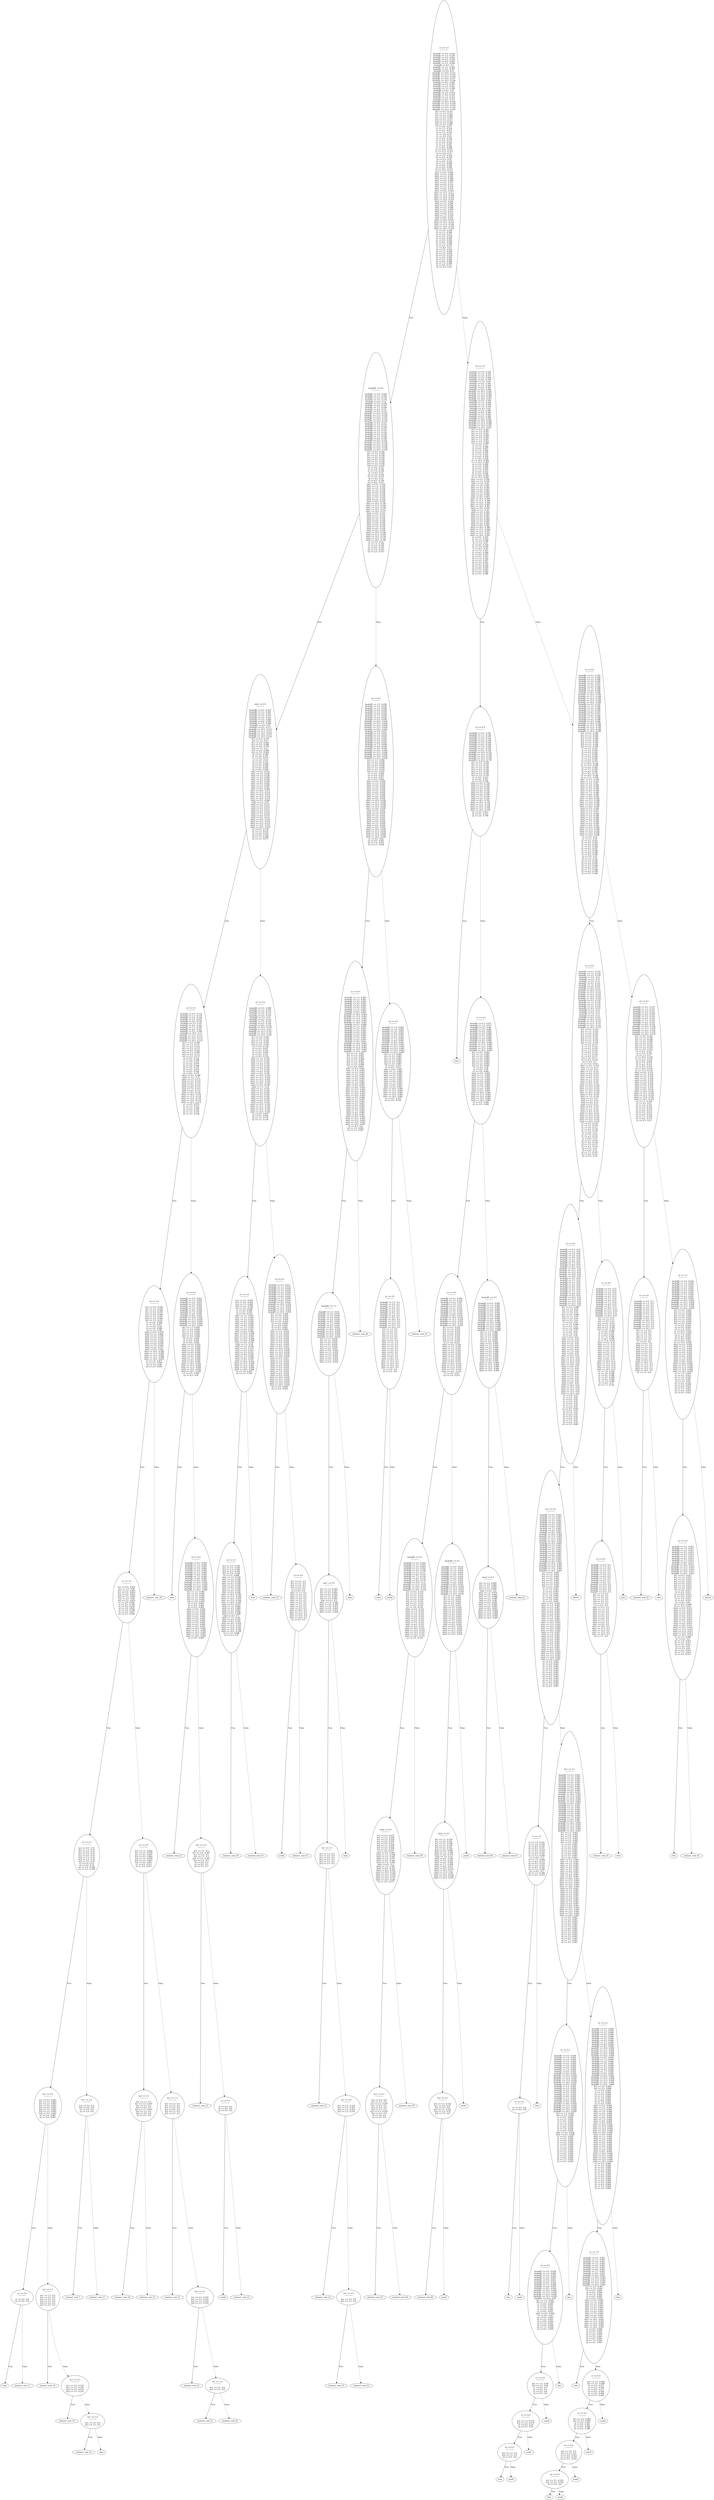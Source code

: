 digraph {
0 [label="s1 <= 5.5
--------------

backoff1 <= 0.5 : 0.193
backoff1 <= 1.5 : 0.239
backoff1 <= 2.5 : 0.263
backoff1 <= 3.5 : 0.278
backoff1 <= 4.5 : 0.287
backoff1 <= 5.5 : 0.294
backoff1 <= 6.5 : 0.3
backoff1 <= 7.5 : 0.304
backoff1 <= 8.5 : 0.307
backoff1 <= 9.5 : 0.31
backoff1 <= 10.5 : 0.312
backoff1 <= 11.5 : 0.314
backoff1 <= 12.5 : 0.316
backoff1 <= 13.5 : 0.317
backoff1 <= 14.5 : 0.319
backoff2 <= 0.5 : 0.283
backoff2 <= 1.5 : 0.297
backoff2 <= 2.5 : 0.303
backoff2 <= 3.5 : 0.308
backoff2 <= 4.5 : 0.31
backoff2 <= 5.5 : 0.312
backoff2 <= 6.5 : 0.314
backoff2 <= 7.5 : 0.315
backoff2 <= 8.5 : 0.316
backoff2 <= 9.5 : 0.317
backoff2 <= 10.5 : 0.318
backoff2 <= 11.5 : 0.318
backoff2 <= 12.5 : 0.319
backoff2 <= 13.5 : 0.319
backoff2 <= 14.5 : 0.319
bc1 <= 0.5 : 0.312
bc1 <= 1.5 : 0.311
bc1 <= 2.5 : 0.309
bc1 <= 3.5 : 0.308
bc2 <= 0.5 : 0.313
bc2 <= 1.5 : 0.311
bc2 <= 2.5 : 0.308
bc2 <= 3.5 : 0.307
c1 <= 0.5 : 0.271
c1 <= 1.5 : 0.319
c2 <= 0.5 : 0.271
c2 <= 1.5 : 0.319
s1 <= 2.0 : 0.32
s1 <= 3.5 : 0.32
s1 <= 4.5 : 0.314
s1 <= 5.5 : 0.179
s1 <= 6.5 : 0.233
s1 <= 7.5 : 0.247
s1 <= 8.5 : 0.256
s1 <= 9.5 : 0.298
s1 <= 10.5 : 0.313
s1 <= 11.5 : 0.313
s2 <= 2.0 : 0.32
s2 <= 3.5 : 0.318
s2 <= 4.5 : 0.316
s2 <= 5.5 : 0.18
s2 <= 6.5 : 0.234
s2 <= 7.5 : 0.248
s2 <= 8.5 : 0.256
s2 <= 9.5 : 0.298
s2 <= 10.5 : 0.313
s2 <= 11.5 : 0.313
slot1 <= 0.5 : 0.285
slot1 <= 1.5 : 0.296
slot1 <= 2.5 : 0.302
slot1 <= 3.5 : 0.306
slot1 <= 4.5 : 0.308
slot1 <= 5.5 : 0.311
slot1 <= 6.5 : 0.312
slot1 <= 7.5 : 0.314
slot1 <= 8.5 : 0.315
slot1 <= 9.5 : 0.316
slot1 <= 10.5 : 0.317
slot1 <= 11.5 : 0.318
slot1 <= 12.5 : 0.318
slot1 <= 13.5 : 0.319
slot1 <= 14.5 : 0.319
slot2 <= 0.5 : 0.285
slot2 <= 1.5 : 0.296
slot2 <= 2.5 : 0.302
slot2 <= 3.5 : 0.306
slot2 <= 4.5 : 0.309
slot2 <= 5.5 : 0.311
slot2 <= 6.5 : 0.313
slot2 <= 7.5 : 0.314
slot2 <= 8.5 : 0.315
slot2 <= 9.5 : 0.316
slot2 <= 10.5 : 0.317
slot2 <= 11.5 : 0.318
slot2 <= 12.5 : 0.318
slot2 <= 13.5 : 0.319
slot2 <= 14.5 : 0.319
x1 <= 0.5 : 0.229
x1 <= 1.5 : 0.264
x1 <= 2.5 : 0.271
x1 <= 3.5 : 0.278
x1 <= 4.5 : 0.285
x1 <= 5.5 : 0.292
x1 <= 6.5 : 0.299
x1 <= 7.5 : 0.306
x1 <= 8.5 : 0.313
x1 <= 9.5 : 0.32
x2 <= 0.5 : 0.234
x2 <= 1.5 : 0.265
x2 <= 2.5 : 0.276
x2 <= 3.5 : 0.278
x2 <= 4.5 : 0.285
x2 <= 5.5 : 0.292
x2 <= 6.5 : 0.299
x2 <= 7.5 : 0.306
x2 <= 8.5 : 0.313
x2 <= 9.5 : 0.32"];
1 [label="backoff1 <= 0.5
--------------

backoff1 <= 0.5 : 0.052
backoff1 <= 1.5 : 0.106
backoff1 <= 2.5 : 0.125
backoff1 <= 3.5 : 0.135
backoff1 <= 4.5 : 0.14
backoff1 <= 5.5 : 0.144
backoff1 <= 6.5 : 0.147
backoff1 <= 7.5 : 0.149
backoff1 <= 8.5 : 0.151
backoff1 <= 9.5 : 0.152
backoff1 <= 10.5 : 0.153
backoff1 <= 11.5 : 0.154
backoff1 <= 12.5 : 0.155
backoff1 <= 13.5 : 0.155
backoff1 <= 14.5 : 0.156
backoff2 <= 0.5 : 0.151
backoff2 <= 1.5 : 0.153
backoff2 <= 2.5 : 0.154
backoff2 <= 3.5 : 0.155
backoff2 <= 4.5 : 0.155
backoff2 <= 5.5 : 0.156
backoff2 <= 6.5 : 0.156
backoff2 <= 7.5 : 0.156
backoff2 <= 8.5 : 0.156
backoff2 <= 9.5 : 0.156
backoff2 <= 10.5 : 0.156
backoff2 <= 11.5 : 0.156
backoff2 <= 12.5 : 0.156
backoff2 <= 13.5 : 0.156
backoff2 <= 14.5 : 0.156
bc1 <= 0.5 : 0.156
bc1 <= 1.5 : 0.156
bc1 <= 2.5 : 0.156
bc1 <= 3.5 : 0.156
bc2 <= 0.5 : 0.156
bc2 <= 1.5 : 0.156
bc2 <= 2.5 : 0.156
bc2 <= 3.5 : 0.156
c2 <= 0.5 : 0.147
s1 <= 2.0 : 0.156
s1 <= 3.5 : 0.156
s1 <= 4.5 : 0.15
s2 <= 2.0 : 0.156
s2 <= 3.5 : 0.153
s2 <= 4.5 : 0.15
s2 <= 6.5 : 0.139
s2 <= 8.5 : 0.147
slot1 <= 0.5 : 0.156
slot1 <= 1.5 : 0.156
slot1 <= 2.5 : 0.156
slot1 <= 3.5 : 0.156
slot1 <= 4.5 : 0.156
slot1 <= 5.5 : 0.156
slot1 <= 6.5 : 0.156
slot1 <= 7.5 : 0.156
slot1 <= 8.5 : 0.156
slot1 <= 9.5 : 0.156
slot1 <= 10.5 : 0.156
slot1 <= 11.5 : 0.156
slot1 <= 12.5 : 0.156
slot1 <= 13.5 : 0.157
slot1 <= 14.5 : 0.157
slot2 <= 0.5 : 0.153
slot2 <= 1.5 : 0.155
slot2 <= 2.5 : 0.155
slot2 <= 3.5 : 0.156
slot2 <= 4.5 : 0.156
slot2 <= 5.5 : 0.156
slot2 <= 6.5 : 0.156
slot2 <= 7.5 : 0.156
slot2 <= 8.5 : 0.156
slot2 <= 9.5 : 0.156
slot2 <= 10.5 : 0.156
slot2 <= 11.5 : 0.156
slot2 <= 12.5 : 0.156
slot2 <= 13.5 : 0.156
slot2 <= 14.5 : 0.156
x1 <= 0.5 : 0.14
x1 <= 1.5 : 0.156
x1 <= 2.5 : 0.156
x2 <= 0.5 : 0.141
x2 <= 1.5 : 0.153
x2 <= 2.5 : 0.157"];
2 [label="slot1 <= 0.5
--------------

backoff2 <= 0.5 : 0.223
backoff2 <= 1.5 : 0.241
backoff2 <= 2.5 : 0.251
backoff2 <= 3.5 : 0.257
backoff2 <= 4.5 : 0.261
backoff2 <= 5.5 : 0.264
backoff2 <= 6.5 : 0.267
backoff2 <= 7.5 : 0.269
backoff2 <= 8.5 : 0.27
backoff2 <= 9.5 : 0.271
backoff2 <= 10.5 : 0.272
backoff2 <= 11.5 : 0.273
backoff2 <= 12.5 : 0.274
backoff2 <= 13.5 : 0.275
backoff2 <= 14.5 : 0.275
bc1 <= 0.5 : 0.275
bc1 <= 1.5 : 0.27
bc1 <= 2.5 : 0.266
bc1 <= 3.5 : 0.266
bc2 <= 0.5 : 0.275
bc2 <= 1.5 : 0.27
bc2 <= 2.5 : 0.266
bc2 <= 3.5 : 0.265
c2 <= 0.5 : 0.269
s1 <= 2.0 : 0.275
s1 <= 3.5 : 0.274
s1 <= 4.5 : 0.18
s2 <= 2.0 : 0.275
s2 <= 3.5 : 0.268
s2 <= 4.5 : 0.184
s2 <= 6.5 : 0.262
s2 <= 8.5 : 0.269
slot1 <= 0.5 : 0.145
slot1 <= 1.5 : 0.214
slot1 <= 2.5 : 0.236
slot1 <= 3.5 : 0.248
slot1 <= 4.5 : 0.254
slot1 <= 5.5 : 0.259
slot1 <= 6.5 : 0.262
slot1 <= 7.5 : 0.265
slot1 <= 8.5 : 0.267
slot1 <= 9.5 : 0.269
slot1 <= 10.5 : 0.271
slot1 <= 11.5 : 0.272
slot1 <= 12.5 : 0.273
slot1 <= 13.5 : 0.274
slot1 <= 14.5 : 0.275
slot2 <= 0.5 : 0.268
slot2 <= 1.5 : 0.27
slot2 <= 2.5 : 0.271
slot2 <= 3.5 : 0.272
slot2 <= 4.5 : 0.273
slot2 <= 5.5 : 0.273
slot2 <= 6.5 : 0.274
slot2 <= 7.5 : 0.274
slot2 <= 8.5 : 0.275
slot2 <= 9.5 : 0.275
slot2 <= 10.5 : 0.275
slot2 <= 11.5 : 0.275
slot2 <= 12.5 : 0.275
slot2 <= 13.5 : 0.275
slot2 <= 14.5 : 0.276
x1 <= 0.5 : 0.179
x1 <= 1.5 : 0.274
x1 <= 2.5 : 0.275
x2 <= 0.5 : 0.185
x2 <= 1.5 : 0.268
x2 <= 2.5 : 0.273"];
3 [label="s2 <= 4.5
--------------

backoff2 <= 0.5 : 0.114
backoff2 <= 1.5 : 0.133
backoff2 <= 2.5 : 0.144
backoff2 <= 3.5 : 0.151
backoff2 <= 4.5 : 0.156
backoff2 <= 5.5 : 0.16
backoff2 <= 6.5 : 0.163
backoff2 <= 7.5 : 0.165
backoff2 <= 8.5 : 0.167
backoff2 <= 9.5 : 0.168
backoff2 <= 10.5 : 0.17
backoff2 <= 11.5 : 0.171
backoff2 <= 12.5 : 0.172
backoff2 <= 13.5 : 0.173
backoff2 <= 14.5 : 0.173
bc1 <= 0.5 : 0.166
bc1 <= 1.5 : 0.171
bc1 <= 2.5 : 0.172
bc1 <= 3.5 : 0.173
bc2 <= 0.5 : 0.162
bc2 <= 1.5 : 0.169
bc2 <= 2.5 : 0.171
bc2 <= 3.5 : 0.173
c2 <= 0.5 : 0.174
s1 <= 2.0 : 0.168
s1 <= 3.5 : 0.155
s1 <= 4.5 : 0.079
s2 <= 2.0 : 0.168
s2 <= 3.5 : 0.135
s2 <= 4.5 : 0.074
s2 <= 6.5 : 0.165
s2 <= 8.5 : 0.174
slot2 <= 0.5 : 0.166
slot2 <= 1.5 : 0.17
slot2 <= 2.5 : 0.172
slot2 <= 3.5 : 0.173
slot2 <= 4.5 : 0.173
slot2 <= 5.5 : 0.173
slot2 <= 6.5 : 0.173
slot2 <= 7.5 : 0.173
slot2 <= 8.5 : 0.173
slot2 <= 9.5 : 0.174
slot2 <= 10.5 : 0.174
slot2 <= 11.5 : 0.174
slot2 <= 12.5 : 0.174
slot2 <= 13.5 : 0.174
slot2 <= 14.5 : 0.174
x1 <= 0.5 : 0.079
x1 <= 1.5 : 0.155
x1 <= 2.5 : 0.168
x2 <= 0.5 : 0.105
x2 <= 1.5 : 0.135
x2 <= 2.5 : 0.166"];
4 [label="s2 <= 3.5
--------------

bc1 <= 0.5 : 0.556
bc1 <= 1.5 : 0.556
bc1 <= 2.5 : 0.546
bc1 <= 3.5 : 0.532
bc2 <= 0.5 : 0.569
bc2 <= 1.5 : 0.561
bc2 <= 2.5 : 0.548
bc2 <= 3.5 : 0.531
s1 <= 2.0 : 0.568
s1 <= 3.5 : 0.471
s1 <= 4.5 : 0.54
s2 <= 2.0 : 0.568
s2 <= 3.5 : 0.46
slot2 <= 0.5 : 0.478
slot2 <= 1.5 : 0.494
slot2 <= 2.5 : 0.509
slot2 <= 3.5 : 0.522
slot2 <= 4.5 : 0.534
slot2 <= 5.5 : 0.545
slot2 <= 6.5 : 0.556
slot2 <= 7.5 : 0.565
slot2 <= 8.5 : 0.573
slot2 <= 9.5 : 0.581
slot2 <= 10.5 : 0.589
slot2 <= 11.5 : 0.596
slot2 <= 12.5 : 0.602
slot2 <= 13.5 : 0.608
slot2 <= 14.5 : 0.614
x1 <= 1.0 : 0.471
x1 <= 2.5 : 0.566
x2 <= 1.0 : 0.46
x2 <= 2.5 : 0.554"];
5 [label="s1 <= 3.5
--------------

bc1 <= 0.5 : 0.832
bc1 <= 1.5 : 0.85
bc1 <= 2.5 : 0.855
bc1 <= 3.5 : 0.853
bc2 <= 0.5 : 0.853
bc2 <= 1.5 : 0.855
bc2 <= 2.5 : 0.85
bc2 <= 3.5 : 0.832
s1 <= 2.0 : 0.835
s1 <= 3.5 : 0.789
s1 <= 4.5 : 0.819
s2 <= 2.0 : 0.835
x1 <= 1.0 : 0.789
x1 <= 2.5 : 0.827
x2 <= 2.5 : 0.824"];
6 [label="x1 <= 2.5
--------------

bc1 <= 0.5 : 0.75
bc1 <= 1.5 : 0.75
bc1 <= 2.5 : 0.75
bc1 <= 3.5 : 0.75
bc2 <= 0.5 : 0.75
bc2 <= 1.5 : 0.75
bc2 <= 2.5 : 0.75
bc2 <= 3.5 : 0.75
s1 <= 2.0 : 0.75
s2 <= 2.0 : 0.75
x1 <= 2.5 : 0.708
x2 <= 2.5 : 0.708"];
7 [label="bc1 <= 0.5
--------------

bc1 <= 0.5 : 0.667
bc1 <= 1.5 : 0.667
bc1 <= 2.5 : 0.667
bc1 <= 3.5 : 0.667
bc2 <= 0.5 : 0.667
bc2 <= 1.5 : 0.667
bc2 <= 2.5 : 0.667
bc2 <= 3.5 : 0.667
s1 <= 2.0 : 0.667
s2 <= 2.0 : 0.667"];
8 [label="s1 <= 2.0
--------------

s1 <= 2.0 : 0.0
s2 <= 2.0 : 0.0"];
9 [label="time"];
8 -> 9 [label="True"];
10 [label="station1_cmd_13"];
8 -> 10 [style="dashed", label="False"];
7 -> 8 [label="True"];
11 [label="bc1 <= 1.5
--------------

bc1 <= 1.5 : 0.5
bc1 <= 2.5 : 0.5
bc1 <= 3.5 : 0.5
bc2 <= 1.5 : 0.5
bc2 <= 2.5 : 0.5
bc2 <= 3.5 : 0.5"];
12 [label="station1_cmd_14"];
11 -> 12 [label="True"];
13 [label="bc1 <= 2.5
--------------

bc1 <= 2.5 : 0.333
bc1 <= 3.5 : 0.333
bc2 <= 2.5 : 0.333
bc2 <= 3.5 : 0.333"];
14 [label="station1_cmd_15"];
13 -> 14 [label="True"];
15 [label="bc1 <= 3.5
--------------

bc1 <= 3.5 : 0.0
bc2 <= 3.5 : 0.0"];
16 [label="station1_cmd_16"];
15 -> 16 [label="True"];
17 [label="time"];
15 -> 17 [style="dashed", label="False"];
13 -> 15 [style="dashed", label="False"];
11 -> 13 [style="dashed", label="False"];
7 -> 11 [style="dashed", label="False"];
6 -> 7 [label="True"];
18 [label="bc1 <= 2.0
--------------

bc1 <= 2.0 : 0.0
bc2 <= 2.0 : 0.0
s1 <= 2.0 : 0.0
s2 <= 2.0 : 0.0"];
19 [label="station1_cmd_7"];
18 -> 19 [label="True"];
20 [label="station1_cmd_17"];
18 -> 20 [style="dashed", label="False"];
6 -> 18 [style="dashed", label="False"];
5 -> 6 [label="True"];
21 [label="s1 <= 4.5
--------------

bc1 <= 1.5 : 0.683
bc1 <= 2.5 : 0.678
bc1 <= 3.5 : 0.667
bc2 <= 0.5 : 0.683
bc2 <= 1.5 : 0.678
bc2 <= 2.5 : 0.667
bc2 <= 3.5 : 0.611
s1 <= 4.5 : 0.511
x2 <= 2.5 : 0.611"];
22 [label="bc2 <= 3.5
--------------

bc1 <= 1.5 : 0.3
bc1 <= 2.5 : 0.267
bc1 <= 3.5 : 0.2
bc2 <= 0.5 : 0.3
bc2 <= 1.5 : 0.267
bc2 <= 2.5 : 0.2
bc2 <= 3.5 : 0.0
x2 <= 2.5 : 0.0"];
23 [label="station1_cmd_18"];
22 -> 23 [label="True"];
24 [label="station2_cmd_55"];
22 -> 24 [style="dashed", label="False"];
21 -> 22 [label="True"];
25 [label="bc1 <= 1.5
--------------

bc1 <= 1.5 : 0.5
bc1 <= 2.5 : 0.5
bc1 <= 3.5 : 0.5
bc2 <= 0.5 : 0.5
bc2 <= 1.5 : 0.5
bc2 <= 2.5 : 0.5"];
26 [label="station2_cmd_51"];
25 -> 26 [label="True"];
27 [label="bc1 <= 2.5
--------------

bc1 <= 2.5 : 0.333
bc1 <= 3.5 : 0.333
bc2 <= 1.5 : 0.333
bc2 <= 2.5 : 0.333"];
28 [label="station2_cmd_52"];
27 -> 28 [label="True"];
29 [label="bc1 <= 3.5
--------------

bc1 <= 3.5 : 0.0
bc2 <= 2.5 : 0.0"];
30 [label="station2_cmd_53"];
29 -> 30 [label="True"];
31 [label="station2_cmd_54"];
29 -> 31 [style="dashed", label="False"];
27 -> 29 [style="dashed", label="False"];
25 -> 27 [style="dashed", label="False"];
21 -> 25 [style="dashed", label="False"];
5 -> 21 [style="dashed", label="False"];
4 -> 5 [label="True"];
32 [label="station1_cmd_18"];
4 -> 32 [style="dashed", label="False"];
3 -> 4 [label="True"];
33 [label="x1 <= 0.5
--------------

backoff2 <= 0.5 : 0.023
backoff2 <= 1.5 : 0.024
backoff2 <= 2.5 : 0.025
backoff2 <= 3.5 : 0.025
backoff2 <= 4.5 : 0.026
backoff2 <= 5.5 : 0.026
backoff2 <= 6.5 : 0.026
backoff2 <= 7.5 : 0.026
backoff2 <= 8.5 : 0.026
backoff2 <= 9.5 : 0.026
backoff2 <= 10.5 : 0.026
backoff2 <= 11.5 : 0.026
backoff2 <= 12.5 : 0.026
backoff2 <= 13.5 : 0.026
backoff2 <= 14.5 : 0.026
bc1 <= 1.5 : 0.026
bc1 <= 2.5 : 0.026
bc1 <= 3.5 : 0.026
bc2 <= 1.5 : 0.026
bc2 <= 2.5 : 0.026
bc2 <= 3.5 : 0.026
c2 <= 0.5 : 0.026
s2 <= 6.5 : 0.014
s2 <= 8.5 : 0.026
slot2 <= 0.5 : 0.025
slot2 <= 1.5 : 0.026
slot2 <= 2.5 : 0.026
slot2 <= 3.5 : 0.026
slot2 <= 4.5 : 0.026
slot2 <= 5.5 : 0.026
slot2 <= 6.5 : 0.026
slot2 <= 7.5 : 0.026
slot2 <= 8.5 : 0.026
slot2 <= 9.5 : 0.026
slot2 <= 10.5 : 0.026
slot2 <= 11.5 : 0.026
slot2 <= 12.5 : 0.026
slot2 <= 13.5 : 0.026
slot2 <= 14.5 : 0.026
x1 <= 0.5 : 0.005
x2 <= 0.5 : 0.01"];
34 [label="time"];
33 -> 34 [label="True"];
35 [label="s2 <= 6.5
--------------

backoff2 <= 0.5 : 0.005
backoff2 <= 1.5 : 0.005
backoff2 <= 2.5 : 0.005
backoff2 <= 3.5 : 0.005
backoff2 <= 4.5 : 0.005
backoff2 <= 5.5 : 0.005
backoff2 <= 6.5 : 0.005
backoff2 <= 7.5 : 0.005
backoff2 <= 8.5 : 0.005
backoff2 <= 9.5 : 0.005
backoff2 <= 10.5 : 0.005
backoff2 <= 11.5 : 0.005
backoff2 <= 12.5 : 0.005
backoff2 <= 13.5 : 0.005
backoff2 <= 14.5 : 0.005
bc1 <= 1.5 : 0.005
bc1 <= 2.5 : 0.005
bc1 <= 3.5 : 0.005
bc2 <= 1.5 : 0.005
bc2 <= 2.5 : 0.005
bc2 <= 3.5 : 0.005
c2 <= 0.5 : 0.005
s2 <= 6.5 : 0.004
s2 <= 8.5 : 0.005
slot2 <= 0.5 : 0.005
slot2 <= 1.5 : 0.005
slot2 <= 2.5 : 0.005
slot2 <= 3.5 : 0.005
slot2 <= 4.5 : 0.005
slot2 <= 5.5 : 0.005
slot2 <= 6.5 : 0.005
slot2 <= 7.5 : 0.005
slot2 <= 8.5 : 0.005
slot2 <= 9.5 : 0.005
slot2 <= 10.5 : 0.005
slot2 <= 11.5 : 0.005
slot2 <= 12.5 : 0.005
slot2 <= 13.5 : 0.005
slot2 <= 14.5 : 0.005
x2 <= 0.5 : 0.005"];
36 [label="station1_cmd_22"];
35 -> 36 [label="True"];
37 [label="bc1 <= 3.5
--------------

bc1 <= 1.5 : 0.3
bc1 <= 2.5 : 0.267
bc1 <= 3.5 : 0.2
bc2 <= 1.5 : 0.3
bc2 <= 2.5 : 0.267
bc2 <= 3.5 : 0.2
c2 <= 0.5 : 0.3
s2 <= 8.5 : 0.3
x2 <= 0.5 : 0.3"];
38 [label="station1_cmd_22"];
37 -> 38 [label="True"];
39 [label="c2 <= 0.5
--------------

c2 <= 0.5 : 0.0
s2 <= 8.5 : 0.0
x2 <= 0.5 : 0.0"];
40 [label="send2"];
39 -> 40 [label="True"];
41 [label="station1_cmd_22"];
39 -> 41 [style="dashed", label="False"];
37 -> 39 [style="dashed", label="False"];
35 -> 37 [style="dashed", label="False"];
33 -> 35 [style="dashed", label="False"];
3 -> 33 [style="dashed", label="False"];
2 -> 3 [label="True"];
42 [label="x1 <= 0.5
--------------

backoff2 <= 0.5 : 0.085
backoff2 <= 1.5 : 0.105
backoff2 <= 2.5 : 0.115
backoff2 <= 3.5 : 0.122
backoff2 <= 4.5 : 0.127
backoff2 <= 5.5 : 0.13
backoff2 <= 6.5 : 0.133
backoff2 <= 7.5 : 0.135
backoff2 <= 8.5 : 0.136
backoff2 <= 9.5 : 0.138
backoff2 <= 10.5 : 0.139
backoff2 <= 11.5 : 0.14
backoff2 <= 12.5 : 0.141
backoff2 <= 13.5 : 0.141
backoff2 <= 14.5 : 0.142
bc1 <= 2.5 : 0.142
bc1 <= 3.5 : 0.142
bc2 <= 1.5 : 0.142
bc2 <= 2.5 : 0.142
bc2 <= 3.5 : 0.142
c2 <= 0.5 : 0.134
s1 <= 4.5 : 0.037
s2 <= 3.5 : 0.135
s2 <= 4.5 : 0.041
s2 <= 6.5 : 0.127
s2 <= 8.5 : 0.134
slot1 <= 1.5 : 0.142
slot1 <= 2.5 : 0.142
slot1 <= 3.5 : 0.142
slot1 <= 4.5 : 0.142
slot1 <= 5.5 : 0.142
slot1 <= 6.5 : 0.142
slot1 <= 7.5 : 0.142
slot1 <= 8.5 : 0.142
slot1 <= 9.5 : 0.142
slot1 <= 10.5 : 0.142
slot1 <= 11.5 : 0.142
slot1 <= 12.5 : 0.142
slot1 <= 13.5 : 0.142
slot1 <= 14.5 : 0.142
slot2 <= 0.5 : 0.138
slot2 <= 1.5 : 0.14
slot2 <= 2.5 : 0.141
slot2 <= 3.5 : 0.142
slot2 <= 4.5 : 0.142
slot2 <= 5.5 : 0.142
slot2 <= 6.5 : 0.142
slot2 <= 7.5 : 0.142
slot2 <= 8.5 : 0.142
slot2 <= 9.5 : 0.142
slot2 <= 10.5 : 0.142
slot2 <= 11.5 : 0.142
slot2 <= 12.5 : 0.142
slot2 <= 13.5 : 0.142
slot2 <= 14.5 : 0.142
x1 <= 0.5 : 0.035
x2 <= 0.5 : 0.041
x2 <= 1.5 : 0.135
x2 <= 2.5 : 0.139"];
43 [label="s1 <= 4.5
--------------

bc1 <= 2.5 : 0.262
bc1 <= 3.5 : 0.243
bc2 <= 1.5 : 0.266
bc2 <= 2.5 : 0.256
bc2 <= 3.5 : 0.229
s1 <= 4.5 : 0.096
s2 <= 3.5 : 0.201
s2 <= 6.0 : 0.163
slot1 <= 1.5 : 0.265
slot1 <= 2.5 : 0.264
slot1 <= 3.5 : 0.263
slot1 <= 4.5 : 0.264
slot1 <= 5.5 : 0.264
slot1 <= 6.5 : 0.264
slot1 <= 7.5 : 0.265
slot1 <= 8.5 : 0.265
slot1 <= 9.5 : 0.266
slot1 <= 10.5 : 0.266
slot1 <= 11.5 : 0.267
slot1 <= 12.5 : 0.267
slot1 <= 13.5 : 0.268
slot1 <= 14.5 : 0.268
slot2 <= 0.5 : 0.154
slot2 <= 1.5 : 0.18
slot2 <= 2.5 : 0.199
slot2 <= 3.5 : 0.212
slot2 <= 4.5 : 0.223
slot2 <= 5.5 : 0.231
slot2 <= 6.5 : 0.238
slot2 <= 7.5 : 0.244
slot2 <= 8.5 : 0.248
slot2 <= 9.5 : 0.252
slot2 <= 10.5 : 0.256
slot2 <= 11.5 : 0.259
slot2 <= 12.5 : 0.262
slot2 <= 13.5 : 0.264
slot2 <= 14.5 : 0.266
x2 <= 1.0 : 0.201
x2 <= 2.5 : 0.181"];
44 [label="x2 <= 2.5
--------------

bc1 <= 2.5 : 0.106
bc1 <= 3.5 : 0.106
bc2 <= 1.5 : 0.106
bc2 <= 2.5 : 0.106
bc2 <= 3.5 : 0.106
s2 <= 3.5 : 0.048
slot1 <= 1.5 : 0.106
slot1 <= 2.5 : 0.106
slot1 <= 3.5 : 0.106
slot1 <= 4.5 : 0.106
slot1 <= 5.5 : 0.106
slot1 <= 6.5 : 0.106
slot1 <= 7.5 : 0.106
slot1 <= 8.5 : 0.106
slot1 <= 9.5 : 0.106
slot1 <= 10.5 : 0.106
slot1 <= 11.5 : 0.106
slot1 <= 12.5 : 0.106
slot1 <= 13.5 : 0.106
slot1 <= 14.5 : 0.106
slot2 <= 0.5 : 0.072
slot2 <= 1.5 : 0.083
slot2 <= 2.5 : 0.089
slot2 <= 3.5 : 0.093
slot2 <= 4.5 : 0.096
slot2 <= 5.5 : 0.098
slot2 <= 6.5 : 0.1
slot2 <= 7.5 : 0.101
slot2 <= 8.5 : 0.102
slot2 <= 9.5 : 0.103
slot2 <= 10.5 : 0.104
slot2 <= 11.5 : 0.105
slot2 <= 12.5 : 0.105
slot2 <= 13.5 : 0.106
slot2 <= 14.5 : 0.106
x2 <= 1.0 : 0.048
x2 <= 2.5 : 0.0"];
45 [label="station1_cmd_18"];
44 -> 45 [label="True"];
46 [label="station2_cmd_55"];
44 -> 46 [style="dashed", label="False"];
43 -> 44 [label="True"];
47 [label="time"];
43 -> 47 [style="dashed", label="False"];
42 -> 43 [label="True"];
48 [label="s2 <= 6.5
--------------

backoff2 <= 0.5 : 0.017
backoff2 <= 1.5 : 0.018
backoff2 <= 2.5 : 0.018
backoff2 <= 3.5 : 0.018
backoff2 <= 4.5 : 0.018
backoff2 <= 5.5 : 0.018
backoff2 <= 6.5 : 0.018
backoff2 <= 7.5 : 0.018
backoff2 <= 8.5 : 0.018
backoff2 <= 9.5 : 0.018
backoff2 <= 10.5 : 0.018
backoff2 <= 11.5 : 0.018
backoff2 <= 12.5 : 0.018
backoff2 <= 13.5 : 0.018
backoff2 <= 14.5 : 0.018
bc1 <= 2.5 : 0.018
bc1 <= 3.5 : 0.018
bc2 <= 1.5 : 0.018
bc2 <= 2.5 : 0.018
bc2 <= 3.5 : 0.018
c2 <= 0.5 : 0.009
s2 <= 4.0 : 0.018
s2 <= 6.5 : 0.005
s2 <= 8.5 : 0.009
slot1 <= 1.5 : 0.018
slot1 <= 2.5 : 0.018
slot1 <= 3.5 : 0.018
slot1 <= 4.5 : 0.018
slot1 <= 5.5 : 0.018
slot1 <= 6.5 : 0.018
slot1 <= 7.5 : 0.018
slot1 <= 8.5 : 0.018
slot1 <= 9.5 : 0.018
slot1 <= 10.5 : 0.018
slot1 <= 11.5 : 0.018
slot1 <= 12.5 : 0.018
slot1 <= 13.5 : 0.018
slot1 <= 14.5 : 0.018
slot2 <= 0.5 : 0.017
slot2 <= 1.5 : 0.018
slot2 <= 2.5 : 0.018
slot2 <= 3.5 : 0.018
slot2 <= 4.5 : 0.018
slot2 <= 5.5 : 0.018
slot2 <= 6.5 : 0.018
slot2 <= 7.5 : 0.018
slot2 <= 8.5 : 0.018
slot2 <= 9.5 : 0.018
slot2 <= 10.5 : 0.018
slot2 <= 11.5 : 0.018
slot2 <= 12.5 : 0.018
slot2 <= 13.5 : 0.018
slot2 <= 14.5 : 0.018
x2 <= 0.5 : 0.009
x2 <= 2.0 : 0.018"];
49 [label="station1_cmd_21"];
48 -> 49 [label="True"];
50 [label="c2 <= 0.5
--------------

bc1 <= 2.5 : 0.5
bc1 <= 3.5 : 0.5
bc2 <= 2.5 : 0.5
bc2 <= 3.5 : 0.5
c2 <= 0.5 : 0.0
s2 <= 8.5 : 0.0
slot1 <= 1.5 : 0.5
slot1 <= 2.5 : 0.5
slot1 <= 3.5 : 0.5
slot1 <= 4.5 : 0.5
slot1 <= 5.5 : 0.5
slot1 <= 6.5 : 0.5
slot1 <= 7.5 : 0.5
slot1 <= 8.5 : 0.5
slot1 <= 9.5 : 0.5
slot1 <= 10.5 : 0.5
slot1 <= 11.5 : 0.5
slot1 <= 12.5 : 0.5
slot1 <= 13.5 : 0.5
slot1 <= 14.5 : 0.5
x2 <= 0.5 : 0.0"];
51 [label="send2"];
50 -> 51 [label="True"];
52 [label="station1_cmd_23"];
50 -> 52 [style="dashed", label="False"];
48 -> 50 [style="dashed", label="False"];
42 -> 48 [style="dashed", label="False"];
2 -> 42 [style="dashed", label="False"];
1 -> 2 [label="True"];
53 [label="s2 <= 6.5
--------------

backoff1 <= 1.5 : 0.036
backoff1 <= 2.5 : 0.036
backoff1 <= 3.5 : 0.036
backoff1 <= 4.5 : 0.036
backoff1 <= 5.5 : 0.036
backoff1 <= 6.5 : 0.036
backoff1 <= 7.5 : 0.036
backoff1 <= 8.5 : 0.036
backoff1 <= 9.5 : 0.036
backoff1 <= 10.5 : 0.036
backoff1 <= 11.5 : 0.036
backoff1 <= 12.5 : 0.036
backoff1 <= 13.5 : 0.036
backoff1 <= 14.5 : 0.036
backoff2 <= 0.5 : 0.031
backoff2 <= 1.5 : 0.033
backoff2 <= 2.5 : 0.034
backoff2 <= 3.5 : 0.035
backoff2 <= 4.5 : 0.035
backoff2 <= 5.5 : 0.035
backoff2 <= 6.5 : 0.036
backoff2 <= 7.5 : 0.036
backoff2 <= 8.5 : 0.036
backoff2 <= 9.5 : 0.036
backoff2 <= 10.5 : 0.036
backoff2 <= 11.5 : 0.036
backoff2 <= 12.5 : 0.036
backoff2 <= 13.5 : 0.036
backoff2 <= 14.5 : 0.036
bc1 <= 1.5 : 0.036
bc1 <= 2.5 : 0.036
bc1 <= 3.5 : 0.036
bc2 <= 0.5 : 0.036
bc2 <= 1.5 : 0.036
bc2 <= 2.5 : 0.035
bc2 <= 3.5 : 0.035
c2 <= 0.5 : 0.026
s2 <= 4.0 : 0.033
s2 <= 6.5 : 0.017
s2 <= 8.5 : 0.026
slot1 <= 0.5 : 0.036
slot1 <= 1.5 : 0.036
slot1 <= 2.5 : 0.036
slot1 <= 3.5 : 0.036
slot1 <= 4.5 : 0.036
slot1 <= 5.5 : 0.036
slot1 <= 6.5 : 0.036
slot1 <= 7.5 : 0.036
slot1 <= 8.5 : 0.036
slot1 <= 9.5 : 0.036
slot1 <= 10.5 : 0.036
slot1 <= 11.5 : 0.036
slot1 <= 12.5 : 0.036
slot1 <= 13.5 : 0.036
slot1 <= 14.5 : 0.036
slot2 <= 0.5 : 0.032
slot2 <= 1.5 : 0.034
slot2 <= 2.5 : 0.035
slot2 <= 3.5 : 0.035
slot2 <= 4.5 : 0.035
slot2 <= 5.5 : 0.035
slot2 <= 6.5 : 0.036
slot2 <= 7.5 : 0.036
slot2 <= 8.5 : 0.036
slot2 <= 9.5 : 0.036
slot2 <= 10.5 : 0.036
slot2 <= 11.5 : 0.036
slot2 <= 12.5 : 0.036
slot2 <= 13.5 : 0.036
slot2 <= 14.5 : 0.036
x1 <= 0.5 : 0.02
x2 <= 0.5 : 0.021
x2 <= 1.5 : 0.033
x2 <= 2.5 : 0.036"];
54 [label="x1 <= 0.5
--------------

backoff1 <= 1.5 : 0.007
backoff1 <= 2.5 : 0.007
backoff1 <= 3.5 : 0.007
backoff1 <= 4.5 : 0.007
backoff1 <= 5.5 : 0.007
backoff1 <= 6.5 : 0.007
backoff1 <= 7.5 : 0.007
backoff1 <= 8.5 : 0.007
backoff1 <= 9.5 : 0.007
backoff1 <= 10.5 : 0.007
backoff1 <= 11.5 : 0.007
backoff1 <= 12.5 : 0.007
backoff1 <= 13.5 : 0.007
backoff1 <= 14.5 : 0.007
backoff2 <= 0.5 : 0.006
backoff2 <= 1.5 : 0.007
backoff2 <= 2.5 : 0.007
backoff2 <= 3.5 : 0.007
backoff2 <= 4.5 : 0.007
backoff2 <= 5.5 : 0.007
backoff2 <= 6.5 : 0.007
backoff2 <= 7.5 : 0.007
backoff2 <= 8.5 : 0.007
backoff2 <= 9.5 : 0.007
backoff2 <= 10.5 : 0.007
backoff2 <= 11.5 : 0.007
backoff2 <= 12.5 : 0.007
backoff2 <= 13.5 : 0.007
backoff2 <= 14.5 : 0.007
bc1 <= 1.5 : 0.007
bc1 <= 2.5 : 0.007
bc1 <= 3.5 : 0.007
bc2 <= 0.5 : 0.006
bc2 <= 1.5 : 0.007
bc2 <= 2.5 : 0.006
bc2 <= 3.5 : 0.006
s2 <= 4.0 : 0.003
slot1 <= 0.5 : 0.007
slot1 <= 1.5 : 0.007
slot1 <= 2.5 : 0.007
slot1 <= 3.5 : 0.007
slot1 <= 4.5 : 0.007
slot1 <= 5.5 : 0.007
slot1 <= 6.5 : 0.007
slot1 <= 7.5 : 0.007
slot1 <= 8.5 : 0.007
slot1 <= 9.5 : 0.007
slot1 <= 10.5 : 0.007
slot1 <= 11.5 : 0.007
slot1 <= 12.5 : 0.007
slot1 <= 13.5 : 0.007
slot1 <= 14.5 : 0.007
slot2 <= 0.5 : 0.006
slot2 <= 1.5 : 0.007
slot2 <= 2.5 : 0.007
slot2 <= 3.5 : 0.007
slot2 <= 4.5 : 0.007
slot2 <= 5.5 : 0.007
slot2 <= 6.5 : 0.007
slot2 <= 7.5 : 0.007
slot2 <= 8.5 : 0.007
slot2 <= 9.5 : 0.007
slot2 <= 10.5 : 0.007
slot2 <= 11.5 : 0.007
slot2 <= 12.5 : 0.007
slot2 <= 13.5 : 0.007
slot2 <= 14.5 : 0.007
x1 <= 0.5 : 0.0
x2 <= 1.5 : 0.003
x2 <= 2.5 : 0.007"];
55 [label="backoff1 <= 1.5
--------------

backoff1 <= 1.5 : 0.03
backoff1 <= 2.5 : 0.033
backoff1 <= 3.5 : 0.034
backoff1 <= 4.5 : 0.034
backoff1 <= 5.5 : 0.034
backoff1 <= 6.5 : 0.035
backoff1 <= 7.5 : 0.035
backoff1 <= 8.5 : 0.035
backoff1 <= 9.5 : 0.035
backoff1 <= 10.5 : 0.035
backoff1 <= 11.5 : 0.035
backoff1 <= 12.5 : 0.035
backoff1 <= 13.5 : 0.035
backoff1 <= 14.5 : 0.035
bc1 <= 1.5 : 0.035
bc1 <= 2.5 : 0.035
bc1 <= 3.5 : 0.035
bc2 <= 0.5 : 0.035
bc2 <= 1.5 : 0.035
bc2 <= 2.5 : 0.035
slot1 <= 0.5 : 0.034
slot1 <= 1.5 : 0.035
slot1 <= 2.5 : 0.035
slot1 <= 3.5 : 0.035
slot1 <= 4.5 : 0.035
slot1 <= 5.5 : 0.035
slot1 <= 6.5 : 0.035"];
56 [label="slot1 <= 0.5
--------------

bc1 <= 1.5 : 0.343
bc1 <= 2.5 : 0.367
bc1 <= 3.5 : 0.402
bc2 <= 0.5 : 0.343
bc2 <= 1.5 : 0.367
bc2 <= 2.5 : 0.402
slot1 <= 0.5 : 0.2
slot1 <= 1.5 : 0.343
slot1 <= 2.5 : 0.385
slot1 <= 3.5 : 0.412
slot1 <= 4.5 : 0.422
slot1 <= 5.5 : 0.431
slot1 <= 6.5 : 0.438"];
57 [label="bc1 <= 1.5
--------------

bc1 <= 1.5 : 0.5
bc1 <= 2.5 : 0.5
bc1 <= 3.5 : 0.5
bc2 <= 0.5 : 0.5
bc2 <= 1.5 : 0.5
bc2 <= 2.5 : 0.5"];
58 [label="station2_cmd_51"];
57 -> 58 [label="True"];
59 [label="bc1 <= 2.5
--------------

bc1 <= 2.5 : 0.333
bc1 <= 3.5 : 0.333
bc2 <= 1.5 : 0.333
bc2 <= 2.5 : 0.333"];
60 [label="station2_cmd_52"];
59 -> 60 [label="True"];
61 [label="bc1 <= 3.5
--------------

bc1 <= 3.5 : 0.0
bc2 <= 2.5 : 0.0"];
62 [label="station2_cmd_53"];
61 -> 62 [label="True"];
63 [label="station2_cmd_54"];
61 -> 63 [style="dashed", label="False"];
59 -> 61 [style="dashed", label="False"];
57 -> 59 [style="dashed", label="False"];
56 -> 57 [label="True"];
64 [label="time"];
56 -> 64 [style="dashed", label="False"];
55 -> 56 [label="True"];
65 [label="time"];
55 -> 65 [style="dashed", label="False"];
54 -> 55 [label="True"];
66 [label="station1_cmd_20"];
54 -> 66 [style="dashed", label="False"];
53 -> 54 [label="True"];
67 [label="c2 <= 0.5
--------------

backoff1 <= 1.5 : 0.667
backoff1 <= 2.5 : 0.667
backoff1 <= 3.5 : 0.667
backoff1 <= 4.5 : 0.667
backoff1 <= 5.5 : 0.667
backoff1 <= 6.5 : 0.667
backoff1 <= 7.5 : 0.667
backoff1 <= 8.5 : 0.667
backoff1 <= 9.5 : 0.667
backoff1 <= 10.5 : 0.667
backoff1 <= 11.5 : 0.667
backoff1 <= 12.5 : 0.667
backoff1 <= 13.5 : 0.667
backoff1 <= 14.5 : 0.667
bc1 <= 1.5 : 0.667
bc1 <= 2.5 : 0.667
bc1 <= 3.5 : 0.667
bc2 <= 1.5 : 0.667
bc2 <= 2.5 : 0.667
bc2 <= 3.5 : 0.667
c2 <= 0.5 : 0.333
s2 <= 8.5 : 0.333
slot1 <= 0.5 : 0.667
slot1 <= 1.5 : 0.667
slot1 <= 2.5 : 0.667
slot1 <= 3.5 : 0.667
slot1 <= 4.5 : 0.667
slot1 <= 5.5 : 0.667
slot1 <= 6.5 : 0.667
slot1 <= 7.5 : 0.667
slot1 <= 8.5 : 0.667
slot1 <= 9.5 : 0.667
slot1 <= 10.5 : 0.667
slot1 <= 11.5 : 0.667
slot1 <= 12.5 : 0.667
slot1 <= 13.5 : 0.667
slot1 <= 14.5 : 0.667
x1 <= 0.5 : 0.333
x2 <= 0.5 : 0.333"];
68 [label="x1 <= 0.5
--------------

backoff1 <= 1.5 : 0.5
backoff1 <= 2.5 : 0.5
backoff1 <= 3.5 : 0.5
backoff1 <= 4.5 : 0.5
backoff1 <= 5.5 : 0.5
backoff1 <= 6.5 : 0.5
backoff1 <= 7.5 : 0.5
backoff1 <= 8.5 : 0.5
backoff1 <= 9.5 : 0.5
backoff1 <= 10.5 : 0.5
backoff1 <= 11.5 : 0.5
backoff1 <= 12.5 : 0.5
backoff1 <= 13.5 : 0.5
backoff1 <= 14.5 : 0.5
bc1 <= 1.5 : 0.5
bc1 <= 2.5 : 0.5
bc1 <= 3.5 : 0.5
bc2 <= 1.5 : 0.5
bc2 <= 2.5 : 0.5
bc2 <= 3.5 : 0.5
slot1 <= 0.5 : 0.5
slot1 <= 1.5 : 0.5
slot1 <= 2.5 : 0.5
slot1 <= 3.5 : 0.5
slot1 <= 4.5 : 0.5
slot1 <= 5.5 : 0.5
slot1 <= 6.5 : 0.5
slot1 <= 7.5 : 0.5
slot1 <= 8.5 : 0.5
slot1 <= 9.5 : 0.5
slot1 <= 10.5 : 0.5
slot1 <= 11.5 : 0.5
slot1 <= 12.5 : 0.5
slot1 <= 13.5 : 0.5
slot1 <= 14.5 : 0.5
x1 <= 0.5 : 0.0
x2 <= 0.5 : 0.0"];
69 [label="time"];
68 -> 69 [label="True"];
70 [label="send2"];
68 -> 70 [style="dashed", label="False"];
67 -> 68 [label="True"];
71 [label="station1_cmd_23"];
67 -> 71 [style="dashed", label="False"];
53 -> 67 [style="dashed", label="False"];
1 -> 53 [style="dashed", label="False"];
0 -> 1 [label="True"];
72 [label="s2 <= 5.5
--------------

backoff1 <= 0.5 : 0.354
backoff1 <= 1.5 : 0.355
backoff1 <= 2.5 : 0.357
backoff1 <= 3.5 : 0.358
backoff1 <= 4.5 : 0.359
backoff1 <= 5.5 : 0.36
backoff1 <= 6.5 : 0.361
backoff1 <= 7.5 : 0.362
backoff1 <= 8.5 : 0.363
backoff1 <= 9.5 : 0.364
backoff1 <= 10.5 : 0.365
backoff1 <= 11.5 : 0.365
backoff1 <= 12.5 : 0.366
backoff1 <= 13.5 : 0.367
backoff1 <= 14.5 : 0.367
backoff2 <= 0.5 : 0.354
backoff2 <= 1.5 : 0.356
backoff2 <= 2.5 : 0.358
backoff2 <= 3.5 : 0.359
backoff2 <= 4.5 : 0.36
backoff2 <= 5.5 : 0.361
backoff2 <= 6.5 : 0.362
backoff2 <= 7.5 : 0.363
backoff2 <= 8.5 : 0.364
backoff2 <= 9.5 : 0.365
backoff2 <= 10.5 : 0.365
backoff2 <= 11.5 : 0.366
backoff2 <= 12.5 : 0.366
backoff2 <= 13.5 : 0.367
backoff2 <= 14.5 : 0.367
bc1 <= 0.5 : 0.365
bc1 <= 1.5 : 0.367
bc1 <= 2.5 : 0.367
bc1 <= 3.5 : 0.368
bc2 <= 0.5 : 0.365
bc2 <= 1.5 : 0.367
bc2 <= 2.5 : 0.367
bc2 <= 3.5 : 0.368
c1 <= 0.5 : 0.357
c1 <= 1.5 : 0.368
c2 <= 0.5 : 0.347
c2 <= 1.5 : 0.368
s1 <= 6.5 : 0.358
s1 <= 7.5 : 0.352
s1 <= 8.5 : 0.359
s1 <= 9.5 : 0.358
s1 <= 10.5 : 0.366
s1 <= 11.5 : 0.365
s2 <= 3.0 : 0.368
s2 <= 5.5 : 0.284
s2 <= 6.5 : 0.344
s2 <= 7.5 : 0.353
s2 <= 8.5 : 0.352
s2 <= 9.5 : 0.358
s2 <= 10.5 : 0.365
s2 <= 11.5 : 0.365
slot1 <= 0.5 : 0.356
slot1 <= 1.5 : 0.359
slot1 <= 2.5 : 0.36
slot1 <= 3.5 : 0.361
slot1 <= 4.5 : 0.362
slot1 <= 5.5 : 0.363
slot1 <= 6.5 : 0.363
slot1 <= 7.5 : 0.364
slot1 <= 8.5 : 0.364
slot1 <= 9.5 : 0.365
slot1 <= 10.5 : 0.365
slot1 <= 11.5 : 0.366
slot1 <= 12.5 : 0.366
slot1 <= 13.5 : 0.367
slot1 <= 14.5 : 0.367
slot2 <= 0.5 : 0.358
slot2 <= 1.5 : 0.36
slot2 <= 2.5 : 0.362
slot2 <= 3.5 : 0.363
slot2 <= 4.5 : 0.363
slot2 <= 5.5 : 0.364
slot2 <= 6.5 : 0.364
slot2 <= 7.5 : 0.365
slot2 <= 8.5 : 0.365
slot2 <= 9.5 : 0.366
slot2 <= 10.5 : 0.366
slot2 <= 11.5 : 0.366
slot2 <= 12.5 : 0.367
slot2 <= 13.5 : 0.367
slot2 <= 14.5 : 0.367
x1 <= 0.5 : 0.355
x1 <= 1.5 : 0.342
x1 <= 2.5 : 0.346
x1 <= 3.5 : 0.35
x1 <= 4.5 : 0.354
x1 <= 5.5 : 0.358
x1 <= 6.5 : 0.36
x1 <= 7.5 : 0.363
x1 <= 8.5 : 0.366
x1 <= 9.5 : 0.367
x2 <= 0.5 : 0.355
x2 <= 1.5 : 0.342
x2 <= 2.5 : 0.347
x2 <= 3.5 : 0.351
x2 <= 4.5 : 0.355
x2 <= 5.5 : 0.358
x2 <= 6.5 : 0.361
x2 <= 7.5 : 0.363
x2 <= 8.5 : 0.366
x2 <= 9.5 : 0.366"];
73 [label="x2 <= 0.5
--------------

backoff2 <= 0.5 : 0.752
backoff2 <= 1.5 : 0.756
backoff2 <= 2.5 : 0.757
backoff2 <= 3.5 : 0.758
backoff2 <= 4.5 : 0.758
backoff2 <= 5.5 : 0.758
backoff2 <= 6.5 : 0.759
backoff2 <= 7.5 : 0.759
backoff2 <= 8.5 : 0.759
backoff2 <= 9.5 : 0.759
backoff2 <= 10.5 : 0.759
backoff2 <= 11.5 : 0.759
backoff2 <= 12.5 : 0.759
backoff2 <= 13.5 : 0.759
backoff2 <= 14.5 : 0.759
bc1 <= 0.5 : 0.758
bc1 <= 1.5 : 0.759
bc1 <= 2.5 : 0.759
bc1 <= 3.5 : 0.759
bc2 <= 0.5 : 0.758
bc2 <= 1.5 : 0.759
bc2 <= 2.5 : 0.759
bc2 <= 3.5 : 0.759
c1 <= 0.5 : 0.515
s1 <= 8.5 : 0.515
s2 <= 3.0 : 0.758
slot2 <= 0.5 : 0.759
slot2 <= 1.5 : 0.759
slot2 <= 2.5 : 0.759
slot2 <= 3.5 : 0.759
slot2 <= 4.5 : 0.759
slot2 <= 5.5 : 0.759
slot2 <= 6.5 : 0.759
slot2 <= 7.5 : 0.759
slot2 <= 8.5 : 0.759
slot2 <= 9.5 : 0.759
slot2 <= 10.5 : 0.759
slot2 <= 11.5 : 0.759
slot2 <= 12.5 : 0.759
slot2 <= 13.5 : 0.759
slot2 <= 14.5 : 0.759
x1 <= 0.5 : 0.515
x2 <= 0.5 : 0.512
x2 <= 2.0 : 0.758"];
74 [label="time"];
73 -> 74 [label="True"];
75 [label="c1 <= 0.5
--------------

backoff2 <= 0.5 : 0.671
backoff2 <= 1.5 : 0.677
backoff2 <= 2.5 : 0.68
backoff2 <= 3.5 : 0.681
backoff2 <= 4.5 : 0.681
backoff2 <= 5.5 : 0.682
backoff2 <= 6.5 : 0.682
backoff2 <= 7.5 : 0.682
backoff2 <= 8.5 : 0.682
backoff2 <= 9.5 : 0.682
backoff2 <= 10.5 : 0.683
backoff2 <= 11.5 : 0.683
backoff2 <= 12.5 : 0.683
backoff2 <= 13.5 : 0.683
backoff2 <= 14.5 : 0.683
bc1 <= 0.5 : 0.682
bc1 <= 1.5 : 0.683
bc1 <= 2.5 : 0.683
bc1 <= 3.5 : 0.683
bc2 <= 0.5 : 0.682
bc2 <= 1.5 : 0.683
bc2 <= 2.5 : 0.683
bc2 <= 3.5 : 0.683
c1 <= 0.5 : 0.36
s1 <= 8.5 : 0.36
s2 <= 3.0 : 0.682
slot2 <= 0.5 : 0.683
slot2 <= 1.5 : 0.683
slot2 <= 2.5 : 0.683
slot2 <= 3.5 : 0.683
slot2 <= 4.5 : 0.683
slot2 <= 5.5 : 0.683
slot2 <= 6.5 : 0.683
slot2 <= 7.5 : 0.683
slot2 <= 8.5 : 0.683
slot2 <= 9.5 : 0.683
slot2 <= 10.5 : 0.683
slot2 <= 11.5 : 0.683
slot2 <= 12.5 : 0.683
slot2 <= 13.5 : 0.683
slot2 <= 14.5 : 0.683
x1 <= 0.5 : 0.361
x2 <= 2.0 : 0.682"];
76 [label="x1 <= 0.5
--------------

backoff2 <= 0.5 : 0.509
backoff2 <= 1.5 : 0.523
backoff2 <= 2.5 : 0.527
backoff2 <= 3.5 : 0.53
backoff2 <= 4.5 : 0.531
backoff2 <= 5.5 : 0.532
backoff2 <= 6.5 : 0.533
backoff2 <= 7.5 : 0.533
backoff2 <= 8.5 : 0.534
backoff2 <= 9.5 : 0.534
backoff2 <= 10.5 : 0.534
backoff2 <= 11.5 : 0.534
backoff2 <= 12.5 : 0.535
backoff2 <= 13.5 : 0.535
backoff2 <= 14.5 : 0.535
bc1 <= 0.5 : 0.533
bc1 <= 1.5 : 0.535
bc1 <= 2.5 : 0.535
bc1 <= 3.5 : 0.535
bc2 <= 0.5 : 0.533
bc2 <= 1.5 : 0.535
bc2 <= 2.5 : 0.535
bc2 <= 3.5 : 0.535
s2 <= 3.0 : 0.533
slot2 <= 0.5 : 0.534
slot2 <= 1.5 : 0.535
slot2 <= 2.5 : 0.535
slot2 <= 3.5 : 0.535
slot2 <= 4.5 : 0.535
slot2 <= 5.5 : 0.535
slot2 <= 6.5 : 0.535
slot2 <= 7.5 : 0.535
slot2 <= 8.5 : 0.535
slot2 <= 9.5 : 0.535
slot2 <= 10.5 : 0.535
slot2 <= 11.5 : 0.535
slot2 <= 12.5 : 0.535
slot2 <= 13.5 : 0.535
slot2 <= 14.5 : 0.535
x1 <= 0.5 : 0.07
x2 <= 2.0 : 0.533"];
77 [label="backoff2 <= 0.5
--------------

backoff2 <= 0.5 : 0.022
backoff2 <= 1.5 : 0.075
backoff2 <= 2.5 : 0.093
backoff2 <= 3.5 : 0.102
backoff2 <= 4.5 : 0.108
backoff2 <= 5.5 : 0.111
backoff2 <= 6.5 : 0.114
backoff2 <= 7.5 : 0.116
backoff2 <= 8.5 : 0.118
backoff2 <= 9.5 : 0.119
backoff2 <= 10.5 : 0.12
backoff2 <= 11.5 : 0.121
backoff2 <= 12.5 : 0.121
backoff2 <= 13.5 : 0.122
backoff2 <= 14.5 : 0.123
bc1 <= 0.5 : 0.118
bc1 <= 1.5 : 0.123
bc1 <= 2.5 : 0.123
bc1 <= 3.5 : 0.123
bc2 <= 0.5 : 0.118
bc2 <= 1.5 : 0.123
bc2 <= 2.5 : 0.123
bc2 <= 3.5 : 0.123
s2 <= 3.0 : 0.118
slot2 <= 0.5 : 0.122
slot2 <= 1.5 : 0.123
slot2 <= 2.5 : 0.123
slot2 <= 3.5 : 0.123
slot2 <= 4.5 : 0.123
slot2 <= 5.5 : 0.123
slot2 <= 6.5 : 0.123
slot2 <= 7.5 : 0.123
slot2 <= 8.5 : 0.123
slot2 <= 9.5 : 0.123
slot2 <= 10.5 : 0.123
slot2 <= 11.5 : 0.123
slot2 <= 12.5 : 0.123
slot2 <= 13.5 : 0.123
slot2 <= 14.5 : 0.123
x2 <= 2.0 : 0.118"];
78 [label="slot2 <= 0.5
--------------

bc1 <= 0.5 : 0.275
bc1 <= 1.5 : 0.258
bc1 <= 2.5 : 0.254
bc1 <= 3.5 : 0.276
bc2 <= 0.5 : 0.275
bc2 <= 1.5 : 0.258
bc2 <= 2.5 : 0.254
bc2 <= 3.5 : 0.276
s2 <= 3.0 : 0.275
slot2 <= 0.5 : 0.067
slot2 <= 1.5 : 0.198
slot2 <= 2.5 : 0.242
slot2 <= 3.5 : 0.271
slot2 <= 4.5 : 0.282
slot2 <= 5.5 : 0.292
slot2 <= 6.5 : 0.3
slot2 <= 7.5 : 0.307
slot2 <= 8.5 : 0.314
slot2 <= 9.5 : 0.319
slot2 <= 10.5 : 0.325
slot2 <= 11.5 : 0.329
slot2 <= 12.5 : 0.333
slot2 <= 13.5 : 0.337
slot2 <= 14.5 : 0.341
x2 <= 2.0 : 0.275"];
79 [label="bc1 <= 0.5
--------------

bc1 <= 0.5 : 0.0
bc1 <= 1.5 : 0.2
bc1 <= 2.5 : 0.267
bc1 <= 3.5 : 0.3
bc2 <= 0.5 : 0.0
bc2 <= 1.5 : 0.2
bc2 <= 2.5 : 0.267
bc2 <= 3.5 : 0.3
s2 <= 3.0 : 0.0
x2 <= 2.0 : 0.0"];
80 [label="station2_cmd_45"];
79 -> 80 [label="True"];
81 [label="station2_cmd_60"];
79 -> 81 [style="dashed", label="False"];
78 -> 79 [label="True"];
82 [label="station2_cmd_59"];
78 -> 82 [style="dashed", label="False"];
77 -> 78 [label="True"];
83 [label="station2_cmd_58"];
77 -> 83 [style="dashed", label="False"];
76 -> 77 [label="True"];
84 [label="backoff2 <= 0.5
--------------

backoff2 <= 0.5 : 0.014
backoff2 <= 1.5 : 0.015
backoff2 <= 2.5 : 0.016
backoff2 <= 3.5 : 0.016
backoff2 <= 4.5 : 0.016
backoff2 <= 5.5 : 0.016
backoff2 <= 6.5 : 0.016
backoff2 <= 7.5 : 0.016
backoff2 <= 8.5 : 0.016
backoff2 <= 9.5 : 0.016
backoff2 <= 10.5 : 0.016
backoff2 <= 11.5 : 0.016
backoff2 <= 12.5 : 0.016
backoff2 <= 13.5 : 0.016
backoff2 <= 14.5 : 0.016
bc1 <= 1.5 : 0.016
bc1 <= 2.5 : 0.016
bc1 <= 3.5 : 0.016
bc2 <= 1.5 : 0.016
bc2 <= 2.5 : 0.016
bc2 <= 3.5 : 0.016
slot2 <= 0.5 : 0.016
slot2 <= 1.5 : 0.016
slot2 <= 2.5 : 0.016
slot2 <= 3.5 : 0.016
slot2 <= 4.5 : 0.016
slot2 <= 5.5 : 0.016
slot2 <= 6.5 : 0.016
slot2 <= 7.5 : 0.016
slot2 <= 8.5 : 0.016
slot2 <= 9.5 : 0.016
slot2 <= 10.5 : 0.016
slot2 <= 11.5 : 0.016
slot2 <= 12.5 : 0.016
slot2 <= 13.5 : 0.016
slot2 <= 14.5 : 0.016"];
85 [label="slot2 <= 0.5
--------------

bc1 <= 1.5 : 0.158
bc1 <= 2.5 : 0.141
bc1 <= 3.5 : 0.149
bc2 <= 1.5 : 0.158
bc2 <= 2.5 : 0.141
bc2 <= 3.5 : 0.149
slot2 <= 0.5 : 0.065
slot2 <= 1.5 : 0.149
slot2 <= 2.5 : 0.174
slot2 <= 3.5 : 0.19
slot2 <= 4.5 : 0.196
slot2 <= 5.5 : 0.201
slot2 <= 6.5 : 0.205
slot2 <= 7.5 : 0.209
slot2 <= 8.5 : 0.212
slot2 <= 9.5 : 0.215
slot2 <= 10.5 : 0.217
slot2 <= 11.5 : 0.22
slot2 <= 12.5 : 0.222
slot2 <= 13.5 : 0.224
slot2 <= 14.5 : 0.225"];
86 [label="bc1 <= 3.5
--------------

bc1 <= 1.5 : 0.333
bc1 <= 2.5 : 0.25
bc1 <= 3.5 : 0.0
bc2 <= 1.5 : 0.333
bc2 <= 2.5 : 0.25
bc2 <= 3.5 : 0.0"];
87 [label="station2_cmd_60"];
86 -> 87 [label="True"];
88 [label="send1"];
86 -> 88 [style="dashed", label="False"];
85 -> 86 [label="True"];
89 [label="send1"];
85 -> 89 [style="dashed", label="False"];
84 -> 85 [label="True"];
90 [label="send1"];
84 -> 90 [style="dashed", label="False"];
76 -> 84 [style="dashed", label="False"];
75 -> 76 [label="True"];
91 [label="backoff2 <= 0.5
--------------

backoff2 <= 0.5 : 0.005
backoff2 <= 1.5 : 0.005
backoff2 <= 2.5 : 0.005
backoff2 <= 3.5 : 0.005
backoff2 <= 4.5 : 0.005
backoff2 <= 5.5 : 0.005
backoff2 <= 6.5 : 0.006
backoff2 <= 7.5 : 0.006
backoff2 <= 8.5 : 0.006
backoff2 <= 9.5 : 0.006
backoff2 <= 10.5 : 0.006
backoff2 <= 11.5 : 0.006
backoff2 <= 12.5 : 0.006
backoff2 <= 13.5 : 0.006
backoff2 <= 14.5 : 0.006
bc1 <= 1.5 : 0.006
bc1 <= 2.5 : 0.006
bc1 <= 3.5 : 0.006
bc2 <= 1.5 : 0.006
bc2 <= 2.5 : 0.006
bc2 <= 3.5 : 0.006
slot2 <= 0.5 : 0.005
slot2 <= 1.5 : 0.005
slot2 <= 2.5 : 0.006
slot2 <= 3.5 : 0.006
slot2 <= 4.5 : 0.006
slot2 <= 5.5 : 0.006
slot2 <= 6.5 : 0.006
slot2 <= 7.5 : 0.006
slot2 <= 8.5 : 0.006
slot2 <= 9.5 : 0.006
slot2 <= 10.5 : 0.006
slot2 <= 11.5 : 0.006
slot2 <= 12.5 : 0.006
slot2 <= 13.5 : 0.006
slot2 <= 14.5 : 0.006"];
92 [label="slot2 <= 0.5
--------------

bc1 <= 2.5 : 0.095
bc1 <= 3.5 : 0.094
bc2 <= 2.5 : 0.095
bc2 <= 3.5 : 0.094
slot2 <= 0.5 : 0.0
slot2 <= 1.5 : 0.075
slot2 <= 2.5 : 0.083
slot2 <= 3.5 : 0.088
slot2 <= 4.5 : 0.089
slot2 <= 5.5 : 0.09
slot2 <= 6.5 : 0.091
slot2 <= 7.5 : 0.092
slot2 <= 8.5 : 0.092
slot2 <= 9.5 : 0.093
slot2 <= 10.5 : 0.093
slot2 <= 11.5 : 0.094
slot2 <= 12.5 : 0.094
slot2 <= 13.5 : 0.094
slot2 <= 14.5 : 0.095"];
93 [label="station2_cmd_60"];
92 -> 93 [label="True"];
94 [label="station2_cmd_61"];
92 -> 94 [style="dashed", label="False"];
91 -> 92 [label="True"];
95 [label="station2_cmd_61"];
91 -> 95 [style="dashed", label="False"];
75 -> 91 [style="dashed", label="False"];
73 -> 75 [style="dashed", label="False"];
72 -> 73 [label="True"];
96 [label="s1 <= 9.5
--------------

backoff1 <= 0.5 : 0.185
backoff1 <= 1.5 : 0.186
backoff1 <= 2.5 : 0.186
backoff1 <= 3.5 : 0.186
backoff1 <= 4.5 : 0.187
backoff1 <= 5.5 : 0.187
backoff1 <= 6.5 : 0.188
backoff1 <= 7.5 : 0.188
backoff1 <= 8.5 : 0.188
backoff1 <= 9.5 : 0.188
backoff1 <= 10.5 : 0.189
backoff1 <= 11.5 : 0.189
backoff1 <= 12.5 : 0.189
backoff1 <= 13.5 : 0.189
backoff1 <= 14.5 : 0.189
backoff2 <= 0.5 : 0.185
backoff2 <= 1.5 : 0.186
backoff2 <= 2.5 : 0.186
backoff2 <= 3.5 : 0.186
backoff2 <= 4.5 : 0.187
backoff2 <= 5.5 : 0.187
backoff2 <= 6.5 : 0.188
backoff2 <= 7.5 : 0.188
backoff2 <= 8.5 : 0.188
backoff2 <= 9.5 : 0.188
backoff2 <= 10.5 : 0.189
backoff2 <= 11.5 : 0.189
backoff2 <= 12.5 : 0.189
backoff2 <= 13.5 : 0.189
backoff2 <= 14.5 : 0.189
bc1 <= 0.5 : 0.189
bc1 <= 1.5 : 0.189
bc1 <= 2.5 : 0.189
bc1 <= 3.5 : 0.189
bc2 <= 0.5 : 0.189
bc2 <= 1.5 : 0.189
bc2 <= 2.5 : 0.189
bc2 <= 3.5 : 0.189
c1 <= 0.5 : 0.181
c1 <= 1.5 : 0.189
c2 <= 0.5 : 0.182
c2 <= 1.5 : 0.189
s1 <= 6.5 : 0.184
s1 <= 7.5 : 0.185
s1 <= 8.5 : 0.185
s1 <= 9.5 : 0.174
s1 <= 10.5 : 0.189
s1 <= 11.5 : 0.189
s2 <= 6.5 : 0.184
s2 <= 7.5 : 0.185
s2 <= 8.5 : 0.185
s2 <= 9.5 : 0.174
s2 <= 10.5 : 0.189
s2 <= 11.5 : 0.189
slot1 <= 0.5 : 0.186
slot1 <= 1.5 : 0.187
slot1 <= 2.5 : 0.187
slot1 <= 3.5 : 0.188
slot1 <= 4.5 : 0.188
slot1 <= 5.5 : 0.188
slot1 <= 6.5 : 0.188
slot1 <= 7.5 : 0.188
slot1 <= 8.5 : 0.189
slot1 <= 9.5 : 0.189
slot1 <= 10.5 : 0.189
slot1 <= 11.5 : 0.189
slot1 <= 12.5 : 0.189
slot1 <= 13.5 : 0.189
slot1 <= 14.5 : 0.189
slot2 <= 0.5 : 0.186
slot2 <= 1.5 : 0.187
slot2 <= 2.5 : 0.187
slot2 <= 3.5 : 0.188
slot2 <= 4.5 : 0.188
slot2 <= 5.5 : 0.188
slot2 <= 6.5 : 0.188
slot2 <= 7.5 : 0.188
slot2 <= 8.5 : 0.189
slot2 <= 9.5 : 0.189
slot2 <= 10.5 : 0.189
slot2 <= 11.5 : 0.189
slot2 <= 12.5 : 0.189
slot2 <= 13.5 : 0.189
slot2 <= 14.5 : 0.189
x1 <= 0.5 : 0.18
x1 <= 1.5 : 0.18
x1 <= 2.5 : 0.181
x1 <= 3.5 : 0.183
x1 <= 4.5 : 0.185
x1 <= 5.5 : 0.186
x1 <= 6.5 : 0.187
x1 <= 7.5 : 0.188
x1 <= 8.5 : 0.189
x1 <= 9.5 : 0.188
x2 <= 0.5 : 0.18
x2 <= 1.5 : 0.18
x2 <= 2.5 : 0.182
x2 <= 3.5 : 0.183
x2 <= 4.5 : 0.185
x2 <= 5.5 : 0.186
x2 <= 6.5 : 0.187
x2 <= 7.5 : 0.188
x2 <= 8.5 : 0.189
x2 <= 9.5 : 0.188"];
97 [label="s2 <= 9.5
--------------

backoff1 <= 0.5 : 0.118
backoff1 <= 1.5 : 0.119
backoff1 <= 2.5 : 0.119
backoff1 <= 3.5 : 0.12
backoff1 <= 4.5 : 0.12
backoff1 <= 5.5 : 0.12
backoff1 <= 6.5 : 0.121
backoff1 <= 7.5 : 0.121
backoff1 <= 8.5 : 0.121
backoff1 <= 9.5 : 0.121
backoff1 <= 10.5 : 0.121
backoff1 <= 11.5 : 0.122
backoff1 <= 12.5 : 0.122
backoff1 <= 13.5 : 0.122
backoff1 <= 14.5 : 0.122
backoff2 <= 0.5 : 0.118
backoff2 <= 1.5 : 0.118
backoff2 <= 2.5 : 0.119
backoff2 <= 3.5 : 0.119
backoff2 <= 4.5 : 0.119
backoff2 <= 5.5 : 0.12
backoff2 <= 6.5 : 0.12
backoff2 <= 7.5 : 0.12
backoff2 <= 8.5 : 0.12
backoff2 <= 9.5 : 0.121
backoff2 <= 10.5 : 0.121
backoff2 <= 11.5 : 0.121
backoff2 <= 12.5 : 0.121
backoff2 <= 13.5 : 0.122
backoff2 <= 14.5 : 0.122
bc1 <= 0.5 : 0.122
bc1 <= 1.5 : 0.122
bc1 <= 2.5 : 0.122
bc1 <= 3.5 : 0.122
bc2 <= 0.5 : 0.121
bc2 <= 1.5 : 0.122
bc2 <= 2.5 : 0.122
bc2 <= 3.5 : 0.122
c1 <= 0.5 : 0.117
c1 <= 1.5 : 0.122
c2 <= 0.5 : 0.116
c2 <= 1.5 : 0.122
s1 <= 6.5 : 0.115
s1 <= 7.5 : 0.118
s1 <= 8.5 : 0.117
s2 <= 7.0 : 0.117
s2 <= 8.5 : 0.118
s2 <= 9.5 : 0.1
s2 <= 11.0 : 0.121
slot1 <= 0.5 : 0.119
slot1 <= 1.5 : 0.12
slot1 <= 2.5 : 0.12
slot1 <= 3.5 : 0.121
slot1 <= 4.5 : 0.121
slot1 <= 5.5 : 0.121
slot1 <= 6.5 : 0.121
slot1 <= 7.5 : 0.121
slot1 <= 8.5 : 0.121
slot1 <= 9.5 : 0.121
slot1 <= 10.5 : 0.122
slot1 <= 11.5 : 0.122
slot1 <= 12.5 : 0.122
slot1 <= 13.5 : 0.122
slot1 <= 14.5 : 0.122
slot2 <= 0.5 : 0.118
slot2 <= 1.5 : 0.119
slot2 <= 2.5 : 0.12
slot2 <= 3.5 : 0.12
slot2 <= 4.5 : 0.12
slot2 <= 5.5 : 0.12
slot2 <= 6.5 : 0.121
slot2 <= 7.5 : 0.121
slot2 <= 8.5 : 0.121
slot2 <= 9.5 : 0.121
slot2 <= 10.5 : 0.121
slot2 <= 11.5 : 0.121
slot2 <= 12.5 : 0.122
slot2 <= 13.5 : 0.122
slot2 <= 14.5 : 0.122
x1 <= 0.5 : 0.116
x1 <= 1.5 : 0.116
x1 <= 3.0 : 0.117
x1 <= 4.5 : 0.118
x1 <= 5.5 : 0.119
x1 <= 6.5 : 0.12
x1 <= 7.5 : 0.121
x1 <= 8.5 : 0.122
x1 <= 9.5 : 0.12
x2 <= 0.5 : 0.116
x2 <= 2.0 : 0.116
x2 <= 3.5 : 0.117
x2 <= 4.5 : 0.119
x2 <= 5.5 : 0.12
x2 <= 6.5 : 0.12
x2 <= 7.5 : 0.121
x2 <= 8.5 : 0.122
x2 <= 9.5 : 0.12"];
98 [label="x1 <= 9.5
--------------

backoff1 <= 0.5 : 0.01
backoff1 <= 1.5 : 0.01
backoff1 <= 2.5 : 0.01
backoff1 <= 3.5 : 0.01
backoff1 <= 4.5 : 0.01
backoff1 <= 5.5 : 0.01
backoff1 <= 6.5 : 0.01
backoff1 <= 7.5 : 0.01
backoff1 <= 8.5 : 0.01
backoff1 <= 9.5 : 0.01
backoff1 <= 10.5 : 0.01
backoff1 <= 11.5 : 0.01
backoff1 <= 12.5 : 0.01
backoff1 <= 13.5 : 0.01
backoff1 <= 14.5 : 0.01
backoff2 <= 0.5 : 0.01
backoff2 <= 1.5 : 0.01
backoff2 <= 2.5 : 0.01
backoff2 <= 3.5 : 0.01
backoff2 <= 4.5 : 0.01
backoff2 <= 5.5 : 0.01
backoff2 <= 6.5 : 0.01
backoff2 <= 7.5 : 0.01
backoff2 <= 8.5 : 0.01
backoff2 <= 9.5 : 0.01
backoff2 <= 10.5 : 0.01
backoff2 <= 11.5 : 0.01
backoff2 <= 12.5 : 0.01
backoff2 <= 13.5 : 0.01
backoff2 <= 14.5 : 0.01
bc1 <= 0.5 : 0.009
bc1 <= 1.5 : 0.01
bc1 <= 2.5 : 0.01
bc1 <= 3.5 : 0.01
bc2 <= 0.5 : 0.009
bc2 <= 1.5 : 0.01
bc2 <= 2.5 : 0.01
bc2 <= 3.5 : 0.01
c1 <= 0.5 : 0.01
c1 <= 1.5 : 0.009
c2 <= 0.5 : 0.01
c2 <= 1.5 : 0.009
s1 <= 7.0 : 0.01
s1 <= 8.5 : 0.01
s2 <= 7.0 : 0.01
s2 <= 8.5 : 0.01
slot1 <= 0.5 : 0.01
slot1 <= 1.5 : 0.01
slot1 <= 2.5 : 0.01
slot1 <= 3.5 : 0.01
slot1 <= 4.5 : 0.01
slot1 <= 5.5 : 0.01
slot1 <= 6.5 : 0.01
slot1 <= 7.5 : 0.01
slot1 <= 8.5 : 0.01
slot1 <= 9.5 : 0.01
slot1 <= 10.5 : 0.01
slot1 <= 11.5 : 0.01
slot1 <= 12.5 : 0.01
slot1 <= 13.5 : 0.01
slot1 <= 14.5 : 0.01
slot2 <= 0.5 : 0.01
slot2 <= 1.5 : 0.01
slot2 <= 2.5 : 0.01
slot2 <= 3.5 : 0.01
slot2 <= 4.5 : 0.01
slot2 <= 5.5 : 0.01
slot2 <= 6.5 : 0.01
slot2 <= 7.5 : 0.01
slot2 <= 8.5 : 0.01
slot2 <= 9.5 : 0.01
slot2 <= 10.5 : 0.01
slot2 <= 11.5 : 0.01
slot2 <= 12.5 : 0.01
slot2 <= 13.5 : 0.01
slot2 <= 14.5 : 0.01
x1 <= 0.5 : 0.01
x1 <= 2.5 : 0.01
x1 <= 4.5 : 0.01
x1 <= 5.5 : 0.01
x1 <= 6.5 : 0.01
x1 <= 7.5 : 0.01
x1 <= 8.5 : 0.01
x1 <= 9.5 : 0.007
x2 <= 0.5 : 0.01
x2 <= 2.5 : 0.01
x2 <= 4.5 : 0.01
x2 <= 5.5 : 0.01
x2 <= 6.5 : 0.01
x2 <= 7.5 : 0.01
x2 <= 8.5 : 0.01
x2 <= 9.5 : 0.007"];
99 [label="bc1 <= 0.5
--------------

backoff1 <= 0.5 : 0.007
backoff1 <= 1.5 : 0.007
backoff1 <= 2.5 : 0.007
backoff1 <= 3.5 : 0.007
backoff1 <= 4.5 : 0.007
backoff1 <= 5.5 : 0.007
backoff1 <= 6.5 : 0.007
backoff1 <= 7.5 : 0.007
backoff1 <= 8.5 : 0.007
backoff1 <= 9.5 : 0.007
backoff1 <= 10.5 : 0.007
backoff1 <= 11.5 : 0.007
backoff1 <= 12.5 : 0.007
backoff1 <= 13.5 : 0.007
backoff1 <= 14.5 : 0.007
backoff2 <= 0.5 : 0.007
backoff2 <= 1.5 : 0.007
backoff2 <= 2.5 : 0.007
backoff2 <= 3.5 : 0.007
backoff2 <= 4.5 : 0.007
backoff2 <= 5.5 : 0.007
backoff2 <= 6.5 : 0.007
backoff2 <= 7.5 : 0.007
backoff2 <= 8.5 : 0.007
backoff2 <= 9.5 : 0.007
backoff2 <= 10.5 : 0.007
backoff2 <= 11.5 : 0.007
backoff2 <= 12.5 : 0.007
backoff2 <= 13.5 : 0.007
backoff2 <= 14.5 : 0.007
bc1 <= 0.5 : 0.007
bc1 <= 1.5 : 0.007
bc1 <= 2.5 : 0.007
bc1 <= 3.5 : 0.007
bc2 <= 0.5 : 0.007
bc2 <= 1.5 : 0.007
bc2 <= 2.5 : 0.007
bc2 <= 3.5 : 0.007
c1 <= 0.5 : 0.007
c1 <= 1.5 : 0.007
c2 <= 0.5 : 0.007
c2 <= 1.5 : 0.007
s1 <= 7.0 : 0.007
s1 <= 8.5 : 0.007
s2 <= 7.0 : 0.007
s2 <= 8.5 : 0.007
slot1 <= 0.5 : 0.007
slot1 <= 1.5 : 0.007
slot1 <= 2.5 : 0.007
slot1 <= 3.5 : 0.007
slot1 <= 4.5 : 0.007
slot1 <= 5.5 : 0.007
slot1 <= 6.5 : 0.007
slot1 <= 7.5 : 0.007
slot1 <= 8.5 : 0.007
slot1 <= 9.5 : 0.007
slot1 <= 10.5 : 0.007
slot1 <= 11.5 : 0.007
slot1 <= 12.5 : 0.007
slot1 <= 13.5 : 0.007
slot1 <= 14.5 : 0.007
slot2 <= 0.5 : 0.007
slot2 <= 1.5 : 0.007
slot2 <= 2.5 : 0.007
slot2 <= 3.5 : 0.007
slot2 <= 4.5 : 0.007
slot2 <= 5.5 : 0.007
slot2 <= 6.5 : 0.007
slot2 <= 7.5 : 0.007
slot2 <= 8.5 : 0.007
slot2 <= 9.5 : 0.007
slot2 <= 10.5 : 0.007
slot2 <= 11.5 : 0.007
slot2 <= 12.5 : 0.007
slot2 <= 13.5 : 0.007
slot2 <= 14.5 : 0.007
x1 <= 0.5 : 0.007
x1 <= 2.5 : 0.007
x1 <= 4.5 : 0.007
x1 <= 5.5 : 0.007
x1 <= 6.5 : 0.007
x1 <= 7.5 : 0.007
x1 <= 8.5 : 0.007
x2 <= 0.5 : 0.007
x2 <= 2.5 : 0.007
x2 <= 4.5 : 0.007
x2 <= 5.5 : 0.007
x2 <= 6.5 : 0.007
x2 <= 7.5 : 0.007
x2 <= 8.5 : 0.007"];
100 [label="c1 <= 1.0
--------------

c1 <= 1.0 : 0.125
c2 <= 1.0 : 0.125
s1 <= 8.5 : 0.125
s2 <= 8.5 : 0.125
x1 <= 0.5 : 0.214
x1 <= 2.5 : 0.125
x1 <= 4.5 : 0.167
x1 <= 5.5 : 0.188
x1 <= 6.5 : 0.2
x1 <= 7.5 : 0.208
x1 <= 8.5 : 0.214
x2 <= 0.5 : 0.214
x2 <= 2.5 : 0.125
x2 <= 4.5 : 0.167
x2 <= 5.5 : 0.188
x2 <= 6.5 : 0.2
x2 <= 7.5 : 0.208
x2 <= 8.5 : 0.214"];
101 [label="x1 <= 0.5
--------------

x1 <= 0.5 : 0.0
x2 <= 0.5 : 0.0"];
102 [label="time"];
101 -> 102 [label="True"];
103 [label="send1"];
101 -> 103 [style="dashed", label="False"];
100 -> 101 [label="True"];
104 [label="time"];
100 -> 104 [style="dashed", label="False"];
99 -> 100 [label="True"];
105 [label="bc1 <= 2.5
--------------

backoff1 <= 0.5 : 0.007
backoff1 <= 1.5 : 0.007
backoff1 <= 2.5 : 0.007
backoff1 <= 3.5 : 0.007
backoff1 <= 4.5 : 0.007
backoff1 <= 5.5 : 0.007
backoff1 <= 6.5 : 0.007
backoff1 <= 7.5 : 0.007
backoff1 <= 8.5 : 0.007
backoff1 <= 9.5 : 0.007
backoff1 <= 10.5 : 0.007
backoff1 <= 11.5 : 0.007
backoff1 <= 12.5 : 0.007
backoff1 <= 13.5 : 0.007
backoff1 <= 14.5 : 0.007
backoff2 <= 0.5 : 0.007
backoff2 <= 1.5 : 0.007
backoff2 <= 2.5 : 0.007
backoff2 <= 3.5 : 0.007
backoff2 <= 4.5 : 0.007
backoff2 <= 5.5 : 0.007
backoff2 <= 6.5 : 0.007
backoff2 <= 7.5 : 0.007
backoff2 <= 8.5 : 0.007
backoff2 <= 9.5 : 0.007
backoff2 <= 10.5 : 0.007
backoff2 <= 11.5 : 0.007
backoff2 <= 12.5 : 0.007
backoff2 <= 13.5 : 0.007
backoff2 <= 14.5 : 0.007
bc1 <= 1.5 : 0.007
bc1 <= 2.5 : 0.007
bc1 <= 3.5 : 0.007
bc2 <= 1.5 : 0.007
bc2 <= 2.5 : 0.007
bc2 <= 3.5 : 0.007
c1 <= 0.5 : 0.007
c1 <= 1.5 : 0.007
c2 <= 0.5 : 0.007
c2 <= 1.5 : 0.007
s1 <= 7.0 : 0.007
s1 <= 8.5 : 0.007
s2 <= 7.0 : 0.007
s2 <= 8.5 : 0.007
slot1 <= 0.5 : 0.007
slot1 <= 1.5 : 0.007
slot1 <= 2.5 : 0.007
slot1 <= 3.5 : 0.007
slot1 <= 4.5 : 0.007
slot1 <= 5.5 : 0.007
slot1 <= 6.5 : 0.007
slot1 <= 7.5 : 0.007
slot1 <= 8.5 : 0.007
slot1 <= 9.5 : 0.007
slot1 <= 10.5 : 0.007
slot1 <= 11.5 : 0.007
slot1 <= 12.5 : 0.007
slot1 <= 13.5 : 0.007
slot1 <= 14.5 : 0.007
slot2 <= 0.5 : 0.007
slot2 <= 1.5 : 0.007
slot2 <= 2.5 : 0.007
slot2 <= 3.5 : 0.007
slot2 <= 4.5 : 0.007
slot2 <= 5.5 : 0.007
slot2 <= 6.5 : 0.007
slot2 <= 7.5 : 0.007
slot2 <= 8.5 : 0.007
slot2 <= 9.5 : 0.007
slot2 <= 10.5 : 0.007
slot2 <= 11.5 : 0.007
slot2 <= 12.5 : 0.007
slot2 <= 13.5 : 0.007
slot2 <= 14.5 : 0.007
x1 <= 0.5 : 0.007
x1 <= 2.5 : 0.007
x1 <= 4.5 : 0.007
x1 <= 5.5 : 0.007
x1 <= 6.5 : 0.007
x1 <= 7.5 : 0.007
x1 <= 8.5 : 0.007
x2 <= 0.5 : 0.007
x2 <= 2.5 : 0.007
x2 <= 4.5 : 0.007
x2 <= 5.5 : 0.007
x2 <= 6.5 : 0.007
x2 <= 7.5 : 0.007
x2 <= 8.5 : 0.007"];
106 [label="x1 <= 2.5
--------------

backoff1 <= 0.5 : 0.029
backoff1 <= 1.5 : 0.029
backoff1 <= 2.5 : 0.029
backoff1 <= 3.5 : 0.029
backoff1 <= 4.5 : 0.029
backoff1 <= 5.5 : 0.029
backoff1 <= 6.5 : 0.029
backoff1 <= 7.5 : 0.029
backoff1 <= 8.5 : 0.029
backoff1 <= 9.5 : 0.029
backoff1 <= 10.5 : 0.029
backoff1 <= 11.5 : 0.029
backoff1 <= 12.5 : 0.029
backoff1 <= 13.5 : 0.029
backoff1 <= 14.5 : 0.029
backoff2 <= 0.5 : 0.029
backoff2 <= 1.5 : 0.029
backoff2 <= 2.5 : 0.029
backoff2 <= 3.5 : 0.029
backoff2 <= 4.5 : 0.029
backoff2 <= 5.5 : 0.029
backoff2 <= 6.5 : 0.029
backoff2 <= 7.5 : 0.029
backoff2 <= 8.5 : 0.029
backoff2 <= 9.5 : 0.029
backoff2 <= 10.5 : 0.029
backoff2 <= 11.5 : 0.029
backoff2 <= 12.5 : 0.029
backoff2 <= 13.5 : 0.029
backoff2 <= 14.5 : 0.029
bc1 <= 1.5 : 0.029
bc2 <= 1.5 : 0.029
c1 <= 0.5 : 0.029
c1 <= 1.5 : 0.029
c2 <= 0.5 : 0.029
c2 <= 1.5 : 0.029
s1 <= 7.0 : 0.029
s1 <= 8.5 : 0.029
s2 <= 7.0 : 0.029
s2 <= 8.5 : 0.029
slot1 <= 0.5 : 0.029
slot2 <= 0.5 : 0.029
x1 <= 0.5 : 0.029
x1 <= 2.5 : 0.029
x1 <= 4.5 : 0.029
x1 <= 5.5 : 0.029
x1 <= 6.5 : 0.029
x1 <= 7.5 : 0.029
x1 <= 8.5 : 0.029
x2 <= 0.5 : 0.029
x2 <= 2.5 : 0.029
x2 <= 4.5 : 0.029
x2 <= 5.5 : 0.029
x2 <= 6.5 : 0.029
x2 <= 7.5 : 0.029
x2 <= 8.5 : 0.029"];
107 [label="c2 <= 0.5
--------------

backoff1 <= 0.5 : 0.036
backoff1 <= 1.5 : 0.049
backoff1 <= 2.5 : 0.053
backoff1 <= 3.5 : 0.055
backoff1 <= 4.5 : 0.057
backoff1 <= 5.5 : 0.057
backoff1 <= 6.5 : 0.058
backoff1 <= 7.5 : 0.058
backoff1 <= 8.5 : 0.059
backoff1 <= 9.5 : 0.059
backoff1 <= 10.5 : 0.059
backoff1 <= 11.5 : 0.059
backoff1 <= 12.5 : 0.059
backoff1 <= 13.5 : 0.059
backoff1 <= 14.5 : 0.06
bc1 <= 1.5 : 0.059
bc2 <= 1.5 : 0.059
c1 <= 0.5 : 0.045
c2 <= 0.5 : 0.021
s1 <= 7.0 : 0.021
s1 <= 8.5 : 0.045
s2 <= 8.5 : 0.021
slot1 <= 0.5 : 0.059
x1 <= 0.5 : 0.03
x2 <= 0.5 : 0.045
x2 <= 2.5 : 0.021
x2 <= 4.5 : 0.053
x2 <= 5.5 : 0.057
x2 <= 6.5 : 0.058
x2 <= 7.5 : 0.059
x2 <= 8.5 : 0.059"];
108 [label="c1 <= 0.5
--------------

bc1 <= 1.5 : 0.56
bc2 <= 1.5 : 0.56
c1 <= 0.5 : 0.3
s1 <= 8.5 : 0.3
x1 <= 0.5 : 0.4
x2 <= 0.5 : 0.4"];
109 [label="x1 <= 0.5
--------------

bc1 <= 1.5 : 0.375
bc2 <= 1.5 : 0.375
x1 <= 0.5 : 0.25
x2 <= 0.5 : 0.25"];
110 [label="x2 <= 0.5
--------------

bc1 <= 1.5 : 0.5
bc2 <= 1.5 : 0.5
x2 <= 0.5 : 0.0"];
111 [label="time"];
110 -> 111 [label="True"];
112 [label="send1"];
110 -> 112 [style="dashed", label="False"];
109 -> 110 [label="True"];
113 [label="send1"];
109 -> 113 [style="dashed", label="False"];
108 -> 109 [label="True"];
114 [label="send2"];
108 -> 114 [style="dashed", label="False"];
107 -> 108 [label="True"];
115 [label="time"];
107 -> 115 [style="dashed", label="False"];
106 -> 107 [label="True"];
116 [label="time"];
106 -> 116 [style="dashed", label="False"];
105 -> 106 [label="True"];
117 [label="x1 <= 2.5
--------------

backoff1 <= 0.5 : 0.004
backoff1 <= 1.5 : 0.004
backoff1 <= 2.5 : 0.004
backoff1 <= 3.5 : 0.004
backoff1 <= 4.5 : 0.004
backoff1 <= 5.5 : 0.004
backoff1 <= 6.5 : 0.004
backoff1 <= 7.5 : 0.004
backoff1 <= 8.5 : 0.004
backoff1 <= 9.5 : 0.004
backoff1 <= 10.5 : 0.004
backoff1 <= 11.5 : 0.004
backoff1 <= 12.5 : 0.004
backoff1 <= 13.5 : 0.004
backoff1 <= 14.5 : 0.004
backoff2 <= 0.5 : 0.004
backoff2 <= 1.5 : 0.004
backoff2 <= 2.5 : 0.004
backoff2 <= 3.5 : 0.004
backoff2 <= 4.5 : 0.004
backoff2 <= 5.5 : 0.004
backoff2 <= 6.5 : 0.004
backoff2 <= 7.5 : 0.004
backoff2 <= 8.5 : 0.004
backoff2 <= 9.5 : 0.004
backoff2 <= 10.5 : 0.004
backoff2 <= 11.5 : 0.004
backoff2 <= 12.5 : 0.004
backoff2 <= 13.5 : 0.004
backoff2 <= 14.5 : 0.004
bc1 <= 3.5 : 0.004
bc2 <= 3.5 : 0.004
c1 <= 0.5 : 0.004
c1 <= 1.5 : 0.004
c2 <= 0.5 : 0.004
c2 <= 1.5 : 0.004
s1 <= 7.0 : 0.004
s1 <= 8.5 : 0.004
s2 <= 7.0 : 0.004
s2 <= 8.5 : 0.004
slot1 <= 0.5 : 0.004
slot1 <= 1.5 : 0.004
slot1 <= 2.5 : 0.004
slot1 <= 3.5 : 0.004
slot1 <= 4.5 : 0.004
slot1 <= 5.5 : 0.004
slot1 <= 6.5 : 0.004
slot1 <= 7.5 : 0.004
slot1 <= 8.5 : 0.004
slot1 <= 9.5 : 0.004
slot1 <= 10.5 : 0.004
slot1 <= 11.5 : 0.004
slot1 <= 12.5 : 0.004
slot1 <= 13.5 : 0.004
slot1 <= 14.5 : 0.004
slot2 <= 0.5 : 0.004
slot2 <= 1.5 : 0.004
slot2 <= 2.5 : 0.004
slot2 <= 3.5 : 0.004
slot2 <= 4.5 : 0.004
slot2 <= 5.5 : 0.004
slot2 <= 6.5 : 0.004
slot2 <= 7.5 : 0.004
slot2 <= 8.5 : 0.004
slot2 <= 9.5 : 0.004
slot2 <= 10.5 : 0.004
slot2 <= 11.5 : 0.004
slot2 <= 12.5 : 0.004
slot2 <= 13.5 : 0.004
slot2 <= 14.5 : 0.004
x1 <= 0.5 : 0.004
x1 <= 2.5 : 0.004
x1 <= 4.5 : 0.004
x1 <= 5.5 : 0.004
x1 <= 6.5 : 0.004
x1 <= 7.5 : 0.004
x1 <= 8.5 : 0.004
x2 <= 0.5 : 0.004
x2 <= 2.5 : 0.004
x2 <= 4.5 : 0.004
x2 <= 5.5 : 0.004
x2 <= 6.5 : 0.004
x2 <= 7.5 : 0.004
x2 <= 8.5 : 0.004"];
118 [label="s1 <= 7.0
--------------

backoff1 <= 0.5 : 0.007
backoff1 <= 1.5 : 0.007
backoff1 <= 2.5 : 0.007
backoff1 <= 3.5 : 0.007
backoff1 <= 4.5 : 0.007
backoff1 <= 5.5 : 0.007
backoff1 <= 6.5 : 0.007
backoff1 <= 7.5 : 0.007
backoff1 <= 8.5 : 0.007
backoff1 <= 9.5 : 0.007
backoff1 <= 10.5 : 0.007
backoff1 <= 11.5 : 0.007
backoff1 <= 12.5 : 0.007
backoff1 <= 13.5 : 0.007
backoff1 <= 14.5 : 0.007
bc1 <= 3.5 : 0.007
bc2 <= 3.5 : 0.007
c1 <= 0.5 : 0.005
c2 <= 0.5 : 0.004
s1 <= 7.0 : 0.003
s1 <= 8.5 : 0.005
s2 <= 8.5 : 0.004
slot1 <= 0.5 : 0.007
slot1 <= 1.5 : 0.007
slot1 <= 2.5 : 0.007
slot1 <= 3.5 : 0.007
slot1 <= 4.5 : 0.007
slot1 <= 5.5 : 0.007
slot1 <= 6.5 : 0.007
slot1 <= 7.5 : 0.007
slot1 <= 8.5 : 0.007
slot1 <= 9.5 : 0.007
slot1 <= 10.5 : 0.007
slot1 <= 11.5 : 0.007
slot1 <= 12.5 : 0.007
slot1 <= 13.5 : 0.007
slot1 <= 14.5 : 0.007
x1 <= 0.5 : 0.004
x2 <= 0.5 : 0.005
x2 <= 2.5 : 0.003
x2 <= 4.5 : 0.007
x2 <= 5.5 : 0.007
x2 <= 6.5 : 0.007
x2 <= 7.5 : 0.007
x2 <= 8.5 : 0.007"];
119 [label="time"];
118 -> 119 [label="True"];
120 [label="c1 <= 0.5
--------------

bc1 <= 3.5 : 0.589
bc2 <= 3.5 : 0.589
c1 <= 0.5 : 0.317
c2 <= 0.5 : 0.556
s1 <= 8.5 : 0.317
s2 <= 8.5 : 0.556
x1 <= 0.5 : 0.444
x2 <= 0.5 : 0.444"];
121 [label="x1 <= 0.5
--------------

bc1 <= 3.5 : 0.405
bc2 <= 3.5 : 0.405
c2 <= 0.5 : 0.381
s2 <= 8.5 : 0.381
x1 <= 0.5 : 0.286
x2 <= 0.5 : 0.286"];
122 [label="c2 <= 0.5
--------------

bc1 <= 3.5 : 0.5
bc2 <= 3.5 : 0.5
c2 <= 0.5 : 0.333
s2 <= 8.5 : 0.333
x2 <= 0.5 : 0.333"];
123 [label="x2 <= 0.5
--------------

bc1 <= 3.5 : 0.333
bc2 <= 3.5 : 0.333
x2 <= 0.5 : 0.0"];
124 [label="time"];
123 -> 124 [label="True"];
125 [label="send1"];
123 -> 125 [style="dashed", label="False"];
122 -> 123 [label="True"];
126 [label="send1"];
122 -> 126 [style="dashed", label="False"];
121 -> 122 [label="True"];
127 [label="send1"];
121 -> 127 [style="dashed", label="False"];
120 -> 121 [label="True"];
128 [label="send2"];
120 -> 128 [style="dashed", label="False"];
118 -> 120 [style="dashed", label="False"];
117 -> 118 [label="True"];
129 [label="time"];
117 -> 129 [style="dashed", label="False"];
105 -> 117 [style="dashed", label="False"];
99 -> 105 [style="dashed", label="False"];
98 -> 99 [label="True"];
130 [label="finish1"];
98 -> 130 [style="dashed", label="False"];
97 -> 98 [label="True"];
131 [label="s1 <= 6.5
--------------

backoff1 <= 0.5 : 0.37
backoff1 <= 1.5 : 0.37
backoff1 <= 2.5 : 0.37
backoff1 <= 3.5 : 0.37
backoff1 <= 4.5 : 0.37
backoff1 <= 5.5 : 0.37
backoff1 <= 6.5 : 0.37
backoff1 <= 7.5 : 0.37
backoff1 <= 8.5 : 0.37
backoff1 <= 9.5 : 0.37
backoff1 <= 10.5 : 0.37
backoff1 <= 11.5 : 0.37
backoff1 <= 12.5 : 0.37
backoff1 <= 13.5 : 0.37
backoff1 <= 14.5 : 0.37
bc1 <= 1.5 : 0.37
bc1 <= 2.5 : 0.37
bc1 <= 3.5 : 0.37
bc2 <= 0.5 : 0.327
bc2 <= 1.5 : 0.332
bc2 <= 2.5 : 0.341
bc2 <= 3.5 : 0.353
c1 <= 0.5 : 0.368
c2 <= 0.5 : 0.331
s1 <= 6.5 : 0.245
s1 <= 7.5 : 0.368
s1 <= 8.5 : 0.368
s2 <= 11.0 : 0.327
slot1 <= 0.5 : 0.37
slot1 <= 1.5 : 0.37
slot1 <= 2.5 : 0.37
slot1 <= 3.5 : 0.37
slot1 <= 4.5 : 0.37
slot1 <= 5.5 : 0.37
slot1 <= 6.5 : 0.37
slot1 <= 7.5 : 0.37
slot1 <= 8.5 : 0.37
slot1 <= 9.5 : 0.37
slot1 <= 10.5 : 0.37
slot1 <= 11.5 : 0.37
slot1 <= 12.5 : 0.37
slot1 <= 13.5 : 0.37
slot1 <= 14.5 : 0.37
x1 <= 1.0 : 0.328
x1 <= 3.0 : 0.368
x1 <= 4.5 : 0.368
x1 <= 5.5 : 0.369
x1 <= 6.5 : 0.369
x1 <= 7.5 : 0.369
x1 <= 8.5 : 0.37
x2 <= 1.5 : 0.331"];
132 [label="c2 <= 0.5
--------------

backoff1 <= 0.5 : 0.5
backoff1 <= 1.5 : 0.5
backoff1 <= 2.5 : 0.5
backoff1 <= 3.5 : 0.5
backoff1 <= 4.5 : 0.5
backoff1 <= 5.5 : 0.5
backoff1 <= 6.5 : 0.5
backoff1 <= 7.5 : 0.5
backoff1 <= 8.5 : 0.5
backoff1 <= 9.5 : 0.5
backoff1 <= 10.5 : 0.5
backoff1 <= 11.5 : 0.5
backoff1 <= 12.5 : 0.5
backoff1 <= 13.5 : 0.5
backoff1 <= 14.5 : 0.5
bc1 <= 1.5 : 0.5
bc1 <= 2.5 : 0.5
bc1 <= 3.5 : 0.5
bc2 <= 1.5 : 0.5
bc2 <= 2.5 : 0.5
bc2 <= 3.5 : 0.5
c2 <= 0.5 : 0.0
slot1 <= 0.5 : 0.5
slot1 <= 1.5 : 0.5
slot1 <= 2.5 : 0.5
slot1 <= 3.5 : 0.5
slot1 <= 4.5 : 0.5
slot1 <= 5.5 : 0.5
slot1 <= 6.5 : 0.5
slot1 <= 7.5 : 0.5
slot1 <= 8.5 : 0.5
slot1 <= 9.5 : 0.5
slot1 <= 10.5 : 0.5
slot1 <= 11.5 : 0.5
slot1 <= 12.5 : 0.5
slot1 <= 13.5 : 0.5
slot1 <= 14.5 : 0.5
x2 <= 1.5 : 0.0"];
133 [label="station1_cmd_25"];
132 -> 133 [label="True"];
134 [label="time"];
132 -> 134 [style="dashed", label="False"];
131 -> 132 [label="True"];
135 [label="time"];
131 -> 135 [style="dashed", label="False"];
97 -> 131 [style="dashed", label="False"];
96 -> 97 [label="True"];
136 [label="s2 <= 6.5
--------------

backoff2 <= 0.5 : 0.375
backoff2 <= 1.5 : 0.375
backoff2 <= 2.5 : 0.375
backoff2 <= 3.5 : 0.376
backoff2 <= 4.5 : 0.376
backoff2 <= 5.5 : 0.376
backoff2 <= 6.5 : 0.376
backoff2 <= 7.5 : 0.376
backoff2 <= 8.5 : 0.376
backoff2 <= 9.5 : 0.376
backoff2 <= 10.5 : 0.376
backoff2 <= 11.5 : 0.376
backoff2 <= 12.5 : 0.376
backoff2 <= 13.5 : 0.376
backoff2 <= 14.5 : 0.376
bc1 <= 0.5 : 0.333
bc1 <= 1.5 : 0.339
bc1 <= 2.5 : 0.348
bc1 <= 3.5 : 0.359
bc2 <= 0.5 : 0.375
bc2 <= 1.5 : 0.376
bc2 <= 2.5 : 0.376
bc2 <= 3.5 : 0.376
c1 <= 0.5 : 0.337
c2 <= 0.5 : 0.374
c2 <= 1.5 : 0.37
s1 <= 10.5 : 0.336
s1 <= 11.5 : 0.333
s2 <= 6.5 : 0.254
s2 <= 7.5 : 0.373
s2 <= 8.5 : 0.373
s2 <= 9.5 : 0.374
s2 <= 10.5 : 0.374
s2 <= 11.5 : 0.375
slot2 <= 0.5 : 0.375
slot2 <= 1.5 : 0.376
slot2 <= 2.5 : 0.376
slot2 <= 3.5 : 0.376
slot2 <= 4.5 : 0.376
slot2 <= 5.5 : 0.376
slot2 <= 6.5 : 0.376
slot2 <= 7.5 : 0.376
slot2 <= 8.5 : 0.376
slot2 <= 9.5 : 0.376
slot2 <= 10.5 : 0.376
slot2 <= 11.5 : 0.376
slot2 <= 12.5 : 0.376
slot2 <= 13.5 : 0.376
slot2 <= 14.5 : 0.376
x1 <= 1.5 : 0.339
x1 <= 4.5 : 0.37
x2 <= 1.0 : 0.337
x2 <= 2.5 : 0.374
x2 <= 3.5 : 0.374
x2 <= 4.5 : 0.373
x2 <= 5.5 : 0.373
x2 <= 6.5 : 0.374
x2 <= 7.5 : 0.374
x2 <= 8.5 : 0.373
x2 <= 9.5 : 0.37"];
137 [label="c1 <= 0.5
--------------

backoff2 <= 0.5 : 0.5
backoff2 <= 1.5 : 0.5
backoff2 <= 2.5 : 0.5
backoff2 <= 3.5 : 0.5
backoff2 <= 4.5 : 0.5
backoff2 <= 5.5 : 0.5
backoff2 <= 6.5 : 0.5
backoff2 <= 7.5 : 0.5
backoff2 <= 8.5 : 0.5
backoff2 <= 9.5 : 0.5
backoff2 <= 10.5 : 0.5
backoff2 <= 11.5 : 0.5
backoff2 <= 12.5 : 0.5
backoff2 <= 13.5 : 0.5
backoff2 <= 14.5 : 0.5
bc1 <= 1.5 : 0.5
bc1 <= 2.5 : 0.5
bc1 <= 3.5 : 0.5
bc2 <= 1.5 : 0.5
bc2 <= 2.5 : 0.5
bc2 <= 3.5 : 0.5
c1 <= 0.5 : 0.0
slot2 <= 0.5 : 0.5
slot2 <= 1.5 : 0.5
slot2 <= 2.5 : 0.5
slot2 <= 3.5 : 0.5
slot2 <= 4.5 : 0.5
slot2 <= 5.5 : 0.5
slot2 <= 6.5 : 0.5
slot2 <= 7.5 : 0.5
slot2 <= 8.5 : 0.5
slot2 <= 9.5 : 0.5
slot2 <= 10.5 : 0.5
slot2 <= 11.5 : 0.5
slot2 <= 12.5 : 0.5
slot2 <= 13.5 : 0.5
slot2 <= 14.5 : 0.5
x1 <= 1.5 : 0.0"];
138 [label="station2_cmd_63"];
137 -> 138 [label="True"];
139 [label="time"];
137 -> 139 [style="dashed", label="False"];
136 -> 137 [label="True"];
140 [label="c2 <= 1.5
--------------

backoff2 <= 0.5 : 0.024
backoff2 <= 1.5 : 0.024
backoff2 <= 2.5 : 0.025
backoff2 <= 3.5 : 0.025
backoff2 <= 4.5 : 0.025
backoff2 <= 5.5 : 0.025
backoff2 <= 6.5 : 0.025
backoff2 <= 7.5 : 0.025
backoff2 <= 8.5 : 0.025
backoff2 <= 9.5 : 0.025
backoff2 <= 10.5 : 0.025
backoff2 <= 11.5 : 0.026
backoff2 <= 12.5 : 0.026
backoff2 <= 13.5 : 0.026
backoff2 <= 14.5 : 0.026
bc1 <= 0.5 : 0.025
bc1 <= 1.5 : 0.026
bc1 <= 2.5 : 0.026
bc1 <= 3.5 : 0.026
bc2 <= 0.5 : 0.025
bc2 <= 1.5 : 0.025
bc2 <= 2.5 : 0.025
bc2 <= 3.5 : 0.025
c1 <= 0.5 : 0.026
c2 <= 0.5 : 0.024
c2 <= 1.5 : 0.013
s1 <= 10.5 : 0.025
s1 <= 11.5 : 0.025
s2 <= 7.5 : 0.022
s2 <= 8.5 : 0.022
s2 <= 9.5 : 0.023
s2 <= 10.5 : 0.021
s2 <= 11.5 : 0.026
slot2 <= 0.5 : 0.025
slot2 <= 1.5 : 0.025
slot2 <= 2.5 : 0.025
slot2 <= 3.5 : 0.025
slot2 <= 4.5 : 0.025
slot2 <= 5.5 : 0.025
slot2 <= 6.5 : 0.025
slot2 <= 7.5 : 0.025
slot2 <= 8.5 : 0.025
slot2 <= 9.5 : 0.026
slot2 <= 10.5 : 0.026
slot2 <= 11.5 : 0.026
slot2 <= 12.5 : 0.026
slot2 <= 13.5 : 0.026
slot2 <= 14.5 : 0.026
x1 <= 1.5 : 0.019
x1 <= 4.5 : 0.013
x2 <= 1.0 : 0.025
x2 <= 2.5 : 0.021
x2 <= 3.5 : 0.02
x2 <= 4.5 : 0.019
x2 <= 5.5 : 0.018
x2 <= 6.5 : 0.022
x2 <= 7.5 : 0.021
x2 <= 8.5 : 0.019
x2 <= 9.5 : 0.013"];
141 [label="x1 <= 4.5
--------------

backoff2 <= 0.5 : 0.012
backoff2 <= 1.5 : 0.013
backoff2 <= 2.5 : 0.013
backoff2 <= 3.5 : 0.013
backoff2 <= 4.5 : 0.013
backoff2 <= 5.5 : 0.013
backoff2 <= 6.5 : 0.013
backoff2 <= 7.5 : 0.013
backoff2 <= 8.5 : 0.013
backoff2 <= 9.5 : 0.013
backoff2 <= 10.5 : 0.013
backoff2 <= 11.5 : 0.013
backoff2 <= 12.5 : 0.013
backoff2 <= 13.5 : 0.013
backoff2 <= 14.5 : 0.013
bc1 <= 0.5 : 0.013
bc1 <= 1.5 : 0.013
bc1 <= 2.5 : 0.013
bc1 <= 3.5 : 0.013
bc2 <= 0.5 : 0.013
bc2 <= 1.5 : 0.013
bc2 <= 2.5 : 0.013
bc2 <= 3.5 : 0.013
c1 <= 0.5 : 0.013
c2 <= 0.5 : 0.013
s1 <= 10.5 : 0.013
s1 <= 11.5 : 0.013
s2 <= 7.5 : 0.012
s2 <= 8.5 : 0.012
s2 <= 9.5 : 0.01
s2 <= 10.5 : 0.008
s2 <= 11.5 : 0.013
slot2 <= 0.5 : 0.013
slot2 <= 1.5 : 0.013
slot2 <= 2.5 : 0.013
slot2 <= 3.5 : 0.013
slot2 <= 4.5 : 0.013
slot2 <= 5.5 : 0.013
slot2 <= 6.5 : 0.013
slot2 <= 7.5 : 0.013
slot2 <= 8.5 : 0.013
slot2 <= 9.5 : 0.013
slot2 <= 10.5 : 0.013
slot2 <= 11.5 : 0.013
slot2 <= 12.5 : 0.013
slot2 <= 13.5 : 0.013
slot2 <= 14.5 : 0.013
x1 <= 1.5 : 0.006
x1 <= 4.5 : 0.0
x2 <= 1.0 : 0.013
x2 <= 2.5 : 0.011
x2 <= 3.5 : 0.011
x2 <= 4.5 : 0.01
x2 <= 5.5 : 0.01
x2 <= 6.5 : 0.013
x2 <= 7.5 : 0.013
x2 <= 8.5 : 0.013"];
142 [label="time"];
141 -> 142 [label="True"];
143 [label="station1_cmd_42"];
141 -> 143 [style="dashed", label="False"];
140 -> 141 [label="True"];
144 [label="finish2"];
140 -> 144 [style="dashed", label="False"];
136 -> 140 [style="dashed", label="False"];
96 -> 136 [style="dashed", label="False"];
72 -> 96 [style="dashed", label="False"];
0 -> 72 [style="dashed", label="False"];

}